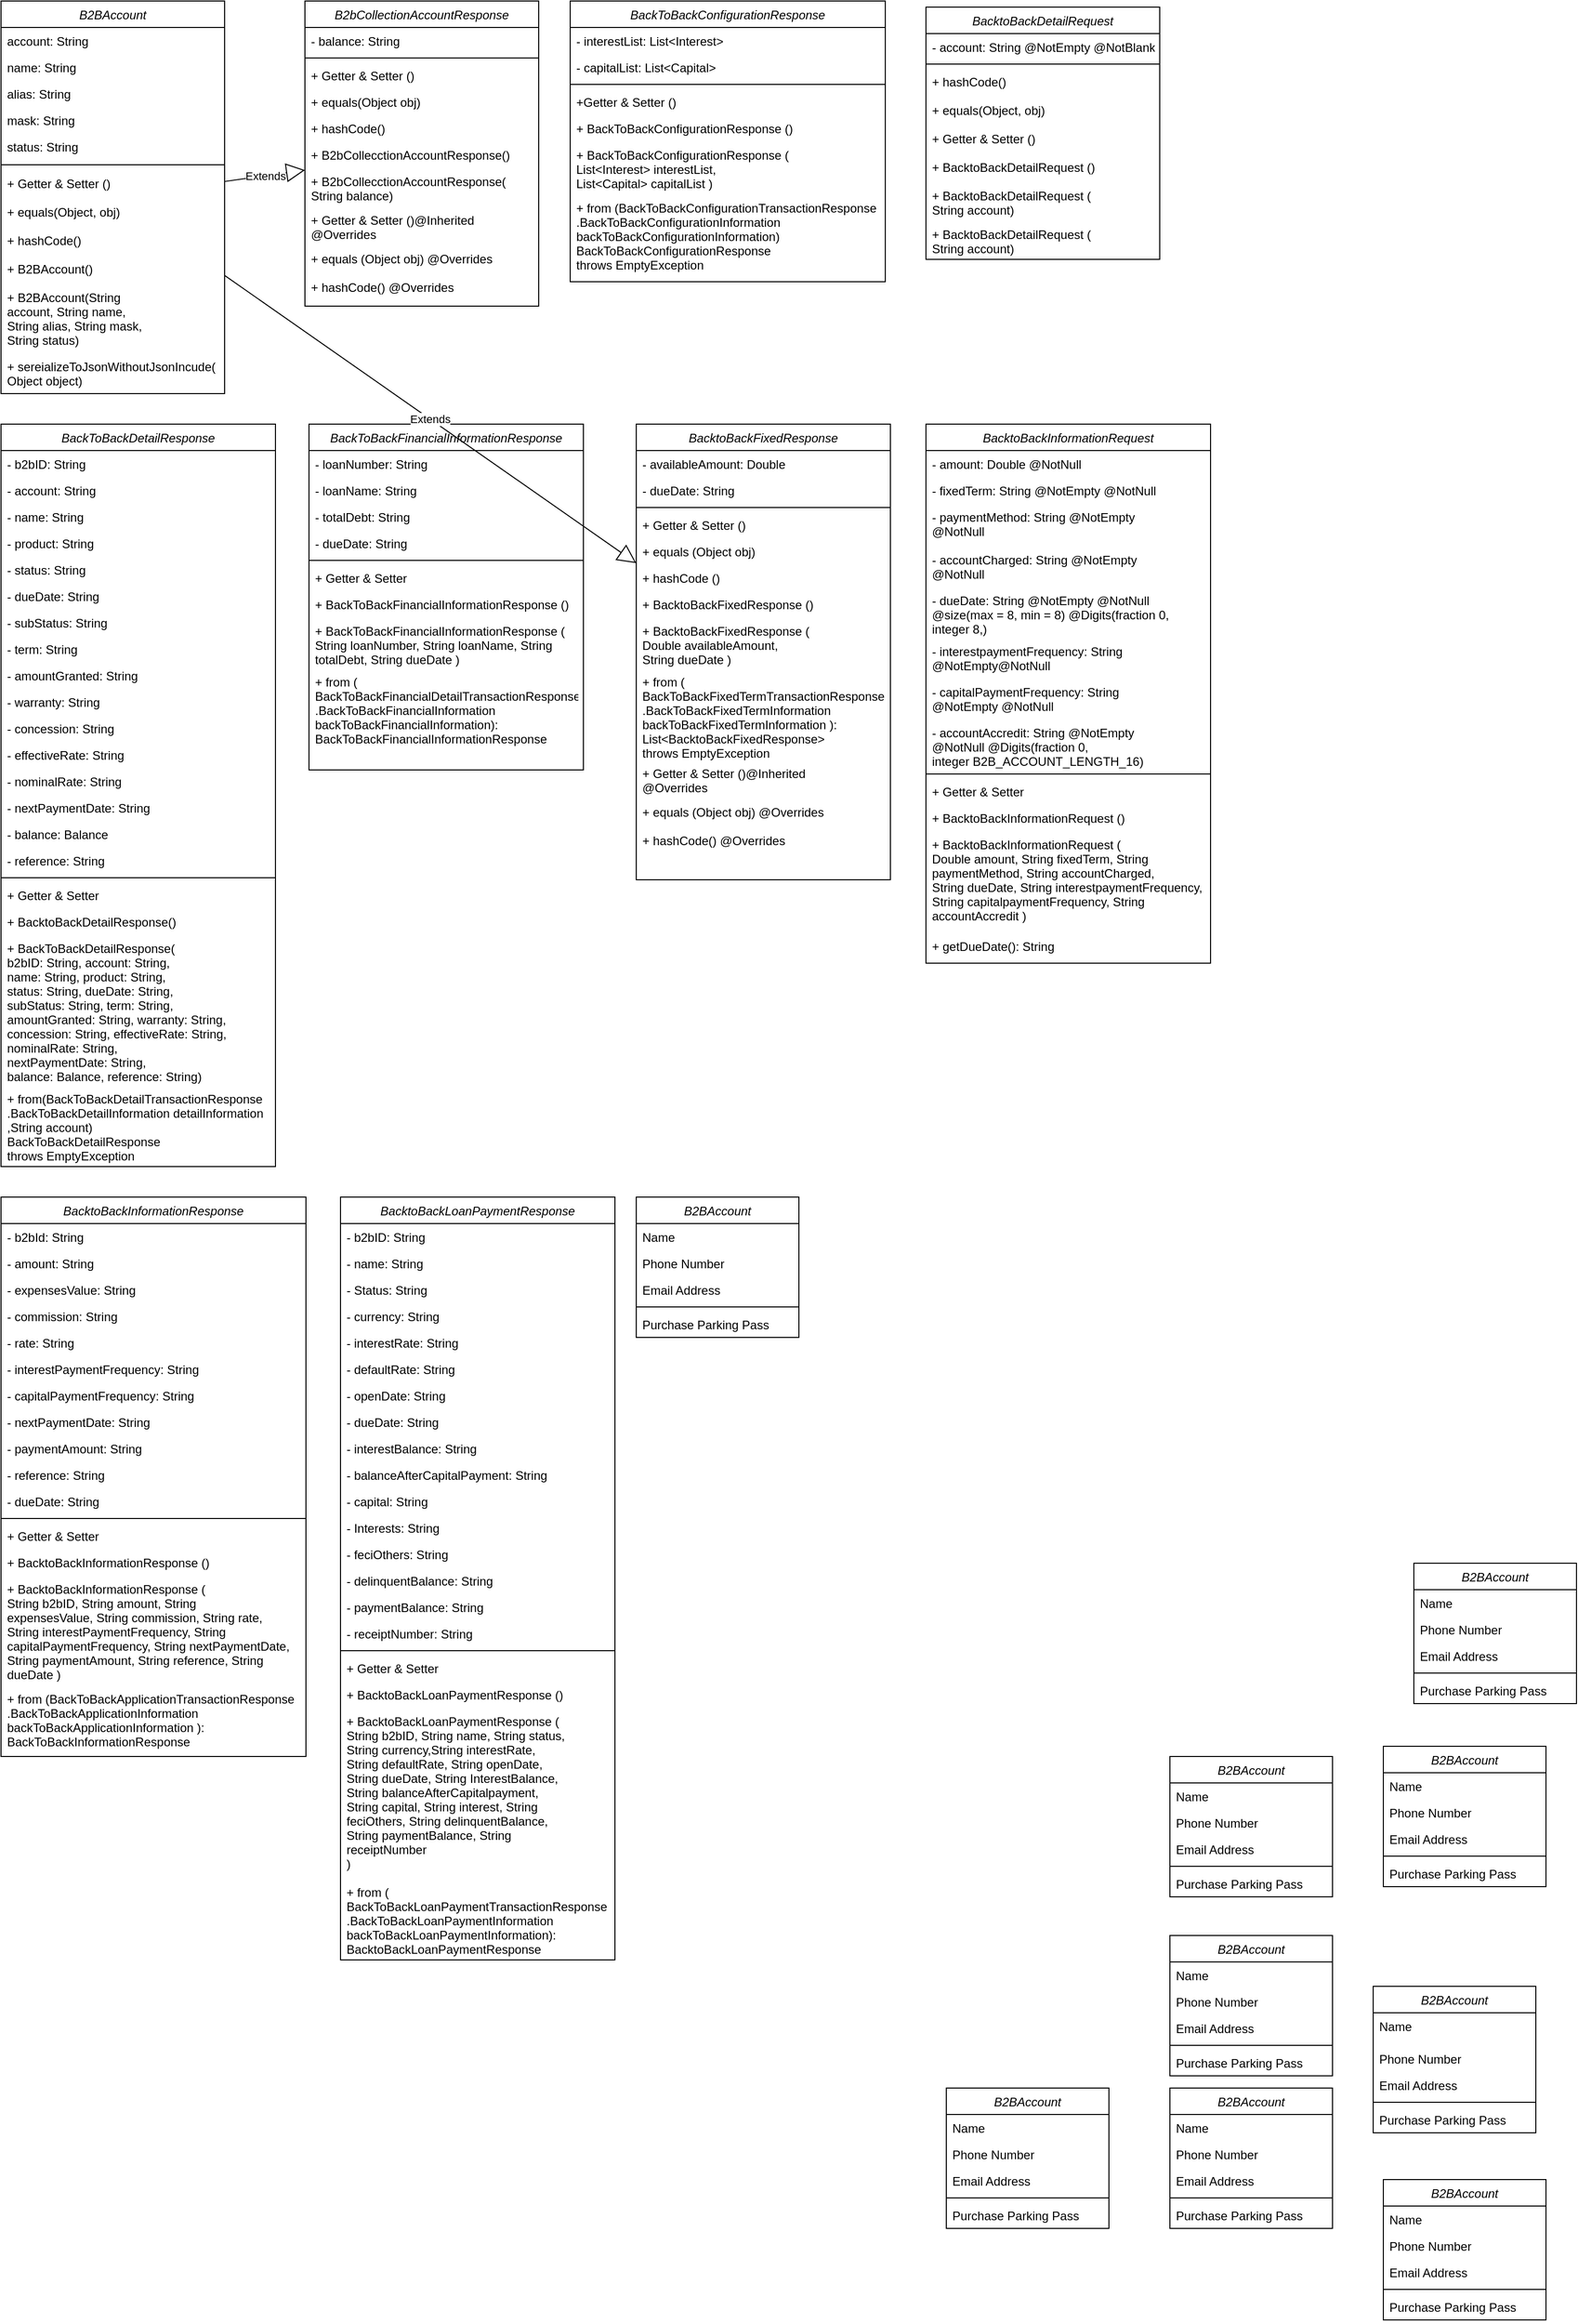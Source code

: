 <mxfile version="21.2.2" type="github">
  <diagram id="C5RBs43oDa-KdzZeNtuy" name="Page-1">
    <mxGraphModel dx="614" dy="1612" grid="1" gridSize="10" guides="1" tooltips="1" connect="1" arrows="1" fold="1" page="1" pageScale="1" pageWidth="827" pageHeight="1169" math="0" shadow="0">
      <root>
        <mxCell id="WIyWlLk6GJQsqaUBKTNV-0" />
        <mxCell id="WIyWlLk6GJQsqaUBKTNV-1" parent="WIyWlLk6GJQsqaUBKTNV-0" />
        <mxCell id="zkfFHV4jXpPFQw0GAbJ--0" value="B2BAccount" style="swimlane;fontStyle=2;align=center;verticalAlign=top;childLayout=stackLayout;horizontal=1;startSize=26;horizontalStack=0;resizeParent=1;resizeLast=0;collapsible=1;marginBottom=0;rounded=0;shadow=0;strokeWidth=1;" parent="WIyWlLk6GJQsqaUBKTNV-1" vertex="1">
          <mxGeometry y="-86" width="220" height="386" as="geometry">
            <mxRectangle x="80" y="30" width="160" height="26" as="alternateBounds" />
          </mxGeometry>
        </mxCell>
        <mxCell id="zkfFHV4jXpPFQw0GAbJ--1" value="account: String" style="text;align=left;verticalAlign=top;spacingLeft=4;spacingRight=4;overflow=hidden;rotatable=0;points=[[0,0.5],[1,0.5]];portConstraint=eastwest;rounded=0;" parent="zkfFHV4jXpPFQw0GAbJ--0" vertex="1">
          <mxGeometry y="26" width="220" height="26" as="geometry" />
        </mxCell>
        <mxCell id="zkfFHV4jXpPFQw0GAbJ--2" value="name: String" style="text;align=left;verticalAlign=top;spacingLeft=4;spacingRight=4;overflow=hidden;rotatable=0;points=[[0,0.5],[1,0.5]];portConstraint=eastwest;rounded=0;shadow=0;html=0;" parent="zkfFHV4jXpPFQw0GAbJ--0" vertex="1">
          <mxGeometry y="52" width="220" height="26" as="geometry" />
        </mxCell>
        <mxCell id="e0jI665VdNA8vpaJkr74-115" value="alias: String" style="text;align=left;verticalAlign=top;spacingLeft=4;spacingRight=4;overflow=hidden;rotatable=0;points=[[0,0.5],[1,0.5]];portConstraint=eastwest;rounded=0;shadow=0;html=0;" parent="zkfFHV4jXpPFQw0GAbJ--0" vertex="1">
          <mxGeometry y="78" width="220" height="26" as="geometry" />
        </mxCell>
        <mxCell id="e0jI665VdNA8vpaJkr74-116" value="mask: String" style="text;align=left;verticalAlign=top;spacingLeft=4;spacingRight=4;overflow=hidden;rotatable=0;points=[[0,0.5],[1,0.5]];portConstraint=eastwest;rounded=0;shadow=0;html=0;" parent="zkfFHV4jXpPFQw0GAbJ--0" vertex="1">
          <mxGeometry y="104" width="220" height="26" as="geometry" />
        </mxCell>
        <mxCell id="e0jI665VdNA8vpaJkr74-117" value="status: String" style="text;align=left;verticalAlign=top;spacingLeft=4;spacingRight=4;overflow=hidden;rotatable=0;points=[[0,0.5],[1,0.5]];portConstraint=eastwest;rounded=0;shadow=0;html=0;" parent="zkfFHV4jXpPFQw0GAbJ--0" vertex="1">
          <mxGeometry y="130" width="220" height="26" as="geometry" />
        </mxCell>
        <mxCell id="zkfFHV4jXpPFQw0GAbJ--4" value="" style="line;html=1;strokeWidth=1;align=left;verticalAlign=middle;spacingTop=-1;spacingLeft=3;spacingRight=3;rotatable=0;labelPosition=right;points=[];portConstraint=eastwest;rounded=0;" parent="zkfFHV4jXpPFQw0GAbJ--0" vertex="1">
          <mxGeometry y="156" width="220" height="10" as="geometry" />
        </mxCell>
        <mxCell id="e0jI665VdNA8vpaJkr74-131" value="+ Getter &amp; Setter ()" style="text;align=left;verticalAlign=top;spacingLeft=4;spacingRight=4;overflow=hidden;rotatable=0;points=[[0,0.5],[1,0.5]];portConstraint=eastwest;rounded=0;" parent="zkfFHV4jXpPFQw0GAbJ--0" vertex="1">
          <mxGeometry y="166" width="220" height="28" as="geometry" />
        </mxCell>
        <mxCell id="e0jI665VdNA8vpaJkr74-132" value="+ equals(Object, obj)" style="text;align=left;verticalAlign=top;spacingLeft=4;spacingRight=4;overflow=hidden;rotatable=0;points=[[0,0.5],[1,0.5]];portConstraint=eastwest;rounded=0;" parent="zkfFHV4jXpPFQw0GAbJ--0" vertex="1">
          <mxGeometry y="194" width="220" height="28" as="geometry" />
        </mxCell>
        <mxCell id="e0jI665VdNA8vpaJkr74-121" value="+ hashCode()" style="text;align=left;verticalAlign=top;spacingLeft=4;spacingRight=4;overflow=hidden;rotatable=0;points=[[0,0.5],[1,0.5]];portConstraint=eastwest;rounded=0;" parent="zkfFHV4jXpPFQw0GAbJ--0" vertex="1">
          <mxGeometry y="222" width="220" height="28" as="geometry" />
        </mxCell>
        <mxCell id="e0jI665VdNA8vpaJkr74-120" value="+ B2BAccount()" style="text;align=left;verticalAlign=top;spacingLeft=4;spacingRight=4;overflow=hidden;rotatable=0;points=[[0,0.5],[1,0.5]];portConstraint=eastwest;rounded=0;" parent="zkfFHV4jXpPFQw0GAbJ--0" vertex="1">
          <mxGeometry y="250" width="220" height="28" as="geometry" />
        </mxCell>
        <mxCell id="e0jI665VdNA8vpaJkr74-124" value="+ B2BAccount(String &#xa;account, String name, &#xa;String alias, String mask, &#xa;String status)" style="text;align=left;verticalAlign=top;spacingLeft=4;spacingRight=4;overflow=hidden;rotatable=0;points=[[0,0.5],[1,0.5]];portConstraint=eastwest;rounded=0;" parent="zkfFHV4jXpPFQw0GAbJ--0" vertex="1">
          <mxGeometry y="278" width="220" height="68" as="geometry" />
        </mxCell>
        <mxCell id="e0jI665VdNA8vpaJkr74-125" value="+ sereializeToJsonWithoutJsonIncude(&#xa;Object object)" style="text;align=left;verticalAlign=top;spacingLeft=4;spacingRight=4;overflow=hidden;rotatable=0;points=[[0,0.5],[1,0.5]];portConstraint=eastwest;rounded=0;" parent="zkfFHV4jXpPFQw0GAbJ--0" vertex="1">
          <mxGeometry y="346" width="220" height="40" as="geometry" />
        </mxCell>
        <mxCell id="e0jI665VdNA8vpaJkr74-0" value="B2bCollectionAccountResponse" style="swimlane;fontStyle=2;align=center;verticalAlign=top;childLayout=stackLayout;horizontal=1;startSize=26;horizontalStack=0;resizeParent=1;resizeLast=0;collapsible=1;marginBottom=0;rounded=0;shadow=0;strokeWidth=1;" parent="WIyWlLk6GJQsqaUBKTNV-1" vertex="1">
          <mxGeometry x="299" y="-86" width="230" height="300" as="geometry">
            <mxRectangle x="230" y="140" width="160" height="26" as="alternateBounds" />
          </mxGeometry>
        </mxCell>
        <mxCell id="e0jI665VdNA8vpaJkr74-1" value="- balance: String" style="text;align=left;verticalAlign=top;spacingLeft=4;spacingRight=4;overflow=hidden;rotatable=0;points=[[0,0.5],[1,0.5]];portConstraint=eastwest;rounded=0;" parent="e0jI665VdNA8vpaJkr74-0" vertex="1">
          <mxGeometry y="26" width="230" height="26" as="geometry" />
        </mxCell>
        <mxCell id="e0jI665VdNA8vpaJkr74-4" value="" style="line;html=1;strokeWidth=1;align=left;verticalAlign=middle;spacingTop=-1;spacingLeft=3;spacingRight=3;rotatable=0;labelPosition=right;points=[];portConstraint=eastwest;rounded=0;" parent="e0jI665VdNA8vpaJkr74-0" vertex="1">
          <mxGeometry y="52" width="230" height="8" as="geometry" />
        </mxCell>
        <mxCell id="e0jI665VdNA8vpaJkr74-5" value="+ Getter &amp; Setter ()" style="text;align=left;verticalAlign=top;spacingLeft=4;spacingRight=4;overflow=hidden;rotatable=0;points=[[0,0.5],[1,0.5]];portConstraint=eastwest;rounded=0;" parent="e0jI665VdNA8vpaJkr74-0" vertex="1">
          <mxGeometry y="60" width="230" height="26" as="geometry" />
        </mxCell>
        <mxCell id="e0jI665VdNA8vpaJkr74-126" value="+ equals(Object obj)" style="text;align=left;verticalAlign=top;spacingLeft=4;spacingRight=4;overflow=hidden;rotatable=0;points=[[0,0.5],[1,0.5]];portConstraint=eastwest;rounded=0;" parent="e0jI665VdNA8vpaJkr74-0" vertex="1">
          <mxGeometry y="86" width="230" height="26" as="geometry" />
        </mxCell>
        <mxCell id="e0jI665VdNA8vpaJkr74-135" value="+ hashCode()" style="text;align=left;verticalAlign=top;spacingLeft=4;spacingRight=4;overflow=hidden;rotatable=0;points=[[0,0.5],[1,0.5]];portConstraint=eastwest;rounded=0;" parent="e0jI665VdNA8vpaJkr74-0" vertex="1">
          <mxGeometry y="112" width="230" height="26" as="geometry" />
        </mxCell>
        <mxCell id="e0jI665VdNA8vpaJkr74-136" value="+ B2bCollecctionAccountResponse()" style="text;align=left;verticalAlign=top;spacingLeft=4;spacingRight=4;overflow=hidden;rotatable=0;points=[[0,0.5],[1,0.5]];portConstraint=eastwest;rounded=0;" parent="e0jI665VdNA8vpaJkr74-0" vertex="1">
          <mxGeometry y="138" width="230" height="26" as="geometry" />
        </mxCell>
        <mxCell id="e0jI665VdNA8vpaJkr74-129" value="+ B2bCollecctionAccountResponse(&#xa;String balance)" style="text;align=left;verticalAlign=top;spacingLeft=4;spacingRight=4;overflow=hidden;rotatable=0;points=[[0,0.5],[1,0.5]];portConstraint=eastwest;rounded=0;" parent="e0jI665VdNA8vpaJkr74-0" vertex="1">
          <mxGeometry y="164" width="230" height="38" as="geometry" />
        </mxCell>
        <mxCell id="e0jI665VdNA8vpaJkr74-134" value="+ Getter &amp; Setter ()@Inherited &#xa;@Overrides" style="text;align=left;verticalAlign=top;spacingLeft=4;spacingRight=4;overflow=hidden;rotatable=0;points=[[0,0.5],[1,0.5]];portConstraint=eastwest;rounded=0;" parent="e0jI665VdNA8vpaJkr74-0" vertex="1">
          <mxGeometry y="202" width="230" height="38" as="geometry" />
        </mxCell>
        <mxCell id="e0jI665VdNA8vpaJkr74-130" value="+ equals (Object obj) @Overrides" style="text;align=left;verticalAlign=top;spacingLeft=4;spacingRight=4;overflow=hidden;rotatable=0;points=[[0,0.5],[1,0.5]];portConstraint=eastwest;rounded=0;" parent="e0jI665VdNA8vpaJkr74-0" vertex="1">
          <mxGeometry y="240" width="230" height="28" as="geometry" />
        </mxCell>
        <mxCell id="e0jI665VdNA8vpaJkr74-133" value="+ hashCode() @Overrides" style="text;align=left;verticalAlign=top;spacingLeft=4;spacingRight=4;overflow=hidden;rotatable=0;points=[[0,0.5],[1,0.5]];portConstraint=eastwest;rounded=0;" parent="e0jI665VdNA8vpaJkr74-0" vertex="1">
          <mxGeometry y="268" width="230" height="32" as="geometry" />
        </mxCell>
        <mxCell id="e0jI665VdNA8vpaJkr74-13" value="BackToBackDetailResponse " style="swimlane;fontStyle=2;align=center;verticalAlign=top;childLayout=stackLayout;horizontal=1;startSize=26;horizontalStack=0;resizeParent=1;resizeLast=0;collapsible=1;marginBottom=0;rounded=0;shadow=0;strokeWidth=1;" parent="WIyWlLk6GJQsqaUBKTNV-1" vertex="1">
          <mxGeometry y="330" width="270" height="730" as="geometry">
            <mxRectangle x="230" y="140" width="160" height="26" as="alternateBounds" />
          </mxGeometry>
        </mxCell>
        <mxCell id="e0jI665VdNA8vpaJkr74-14" value="- b2bID: String" style="text;align=left;verticalAlign=top;spacingLeft=4;spacingRight=4;overflow=hidden;rotatable=0;points=[[0,0.5],[1,0.5]];portConstraint=eastwest;rounded=0;" parent="e0jI665VdNA8vpaJkr74-13" vertex="1">
          <mxGeometry y="26" width="270" height="26" as="geometry" />
        </mxCell>
        <mxCell id="e0jI665VdNA8vpaJkr74-15" value="- account: String" style="text;align=left;verticalAlign=top;spacingLeft=4;spacingRight=4;overflow=hidden;rotatable=0;points=[[0,0.5],[1,0.5]];portConstraint=eastwest;rounded=0;shadow=0;html=0;" parent="e0jI665VdNA8vpaJkr74-13" vertex="1">
          <mxGeometry y="52" width="270" height="26" as="geometry" />
        </mxCell>
        <mxCell id="e0jI665VdNA8vpaJkr74-162" value="- name: String" style="text;align=left;verticalAlign=top;spacingLeft=4;spacingRight=4;overflow=hidden;rotatable=0;points=[[0,0.5],[1,0.5]];portConstraint=eastwest;rounded=0;shadow=0;html=0;" parent="e0jI665VdNA8vpaJkr74-13" vertex="1">
          <mxGeometry y="78" width="270" height="26" as="geometry" />
        </mxCell>
        <mxCell id="e0jI665VdNA8vpaJkr74-164" value="- product: String" style="text;align=left;verticalAlign=top;spacingLeft=4;spacingRight=4;overflow=hidden;rotatable=0;points=[[0,0.5],[1,0.5]];portConstraint=eastwest;rounded=0;shadow=0;html=0;" parent="e0jI665VdNA8vpaJkr74-13" vertex="1">
          <mxGeometry y="104" width="270" height="26" as="geometry" />
        </mxCell>
        <mxCell id="e0jI665VdNA8vpaJkr74-158" value="- status: String" style="text;align=left;verticalAlign=top;spacingLeft=4;spacingRight=4;overflow=hidden;rotatable=0;points=[[0,0.5],[1,0.5]];portConstraint=eastwest;rounded=0;shadow=0;html=0;" parent="e0jI665VdNA8vpaJkr74-13" vertex="1">
          <mxGeometry y="130" width="270" height="26" as="geometry" />
        </mxCell>
        <mxCell id="e0jI665VdNA8vpaJkr74-160" value="- dueDate: String " style="text;align=left;verticalAlign=top;spacingLeft=4;spacingRight=4;overflow=hidden;rotatable=0;points=[[0,0.5],[1,0.5]];portConstraint=eastwest;rounded=0;shadow=0;html=0;" parent="e0jI665VdNA8vpaJkr74-13" vertex="1">
          <mxGeometry y="156" width="270" height="26" as="geometry" />
        </mxCell>
        <mxCell id="e0jI665VdNA8vpaJkr74-163" value="- subStatus: String" style="text;align=left;verticalAlign=top;spacingLeft=4;spacingRight=4;overflow=hidden;rotatable=0;points=[[0,0.5],[1,0.5]];portConstraint=eastwest;rounded=0;shadow=0;html=0;" parent="e0jI665VdNA8vpaJkr74-13" vertex="1">
          <mxGeometry y="182" width="270" height="26" as="geometry" />
        </mxCell>
        <mxCell id="e0jI665VdNA8vpaJkr74-161" value="- term: String" style="text;align=left;verticalAlign=top;spacingLeft=4;spacingRight=4;overflow=hidden;rotatable=0;points=[[0,0.5],[1,0.5]];portConstraint=eastwest;rounded=0;shadow=0;html=0;" parent="e0jI665VdNA8vpaJkr74-13" vertex="1">
          <mxGeometry y="208" width="270" height="26" as="geometry" />
        </mxCell>
        <mxCell id="e0jI665VdNA8vpaJkr74-16" value="- amountGranted: String" style="text;align=left;verticalAlign=top;spacingLeft=4;spacingRight=4;overflow=hidden;rotatable=0;points=[[0,0.5],[1,0.5]];portConstraint=eastwest;rounded=0;shadow=0;html=0;" parent="e0jI665VdNA8vpaJkr74-13" vertex="1">
          <mxGeometry y="234" width="270" height="26" as="geometry" />
        </mxCell>
        <mxCell id="e0jI665VdNA8vpaJkr74-159" value="- warranty: String" style="text;align=left;verticalAlign=top;spacingLeft=4;spacingRight=4;overflow=hidden;rotatable=0;points=[[0,0.5],[1,0.5]];portConstraint=eastwest;rounded=0;shadow=0;html=0;" parent="e0jI665VdNA8vpaJkr74-13" vertex="1">
          <mxGeometry y="260" width="270" height="26" as="geometry" />
        </mxCell>
        <mxCell id="e0jI665VdNA8vpaJkr74-165" value="- concession: String" style="text;align=left;verticalAlign=top;spacingLeft=4;spacingRight=4;overflow=hidden;rotatable=0;points=[[0,0.5],[1,0.5]];portConstraint=eastwest;rounded=0;shadow=0;html=0;" parent="e0jI665VdNA8vpaJkr74-13" vertex="1">
          <mxGeometry y="286" width="270" height="26" as="geometry" />
        </mxCell>
        <mxCell id="e0jI665VdNA8vpaJkr74-174" value="- effectiveRate: String" style="text;align=left;verticalAlign=top;spacingLeft=4;spacingRight=4;overflow=hidden;rotatable=0;points=[[0,0.5],[1,0.5]];portConstraint=eastwest;rounded=0;shadow=0;html=0;" parent="e0jI665VdNA8vpaJkr74-13" vertex="1">
          <mxGeometry y="312" width="270" height="26" as="geometry" />
        </mxCell>
        <mxCell id="e0jI665VdNA8vpaJkr74-173" value="- nominalRate: String" style="text;align=left;verticalAlign=top;spacingLeft=4;spacingRight=4;overflow=hidden;rotatable=0;points=[[0,0.5],[1,0.5]];portConstraint=eastwest;rounded=0;shadow=0;html=0;" parent="e0jI665VdNA8vpaJkr74-13" vertex="1">
          <mxGeometry y="338" width="270" height="26" as="geometry" />
        </mxCell>
        <mxCell id="e0jI665VdNA8vpaJkr74-172" value="- nextPaymentDate: String" style="text;align=left;verticalAlign=top;spacingLeft=4;spacingRight=4;overflow=hidden;rotatable=0;points=[[0,0.5],[1,0.5]];portConstraint=eastwest;rounded=0;shadow=0;html=0;" parent="e0jI665VdNA8vpaJkr74-13" vertex="1">
          <mxGeometry y="364" width="270" height="26" as="geometry" />
        </mxCell>
        <mxCell id="e0jI665VdNA8vpaJkr74-171" value="- balance: Balance" style="text;align=left;verticalAlign=top;spacingLeft=4;spacingRight=4;overflow=hidden;rotatable=0;points=[[0,0.5],[1,0.5]];portConstraint=eastwest;rounded=0;shadow=0;html=0;" parent="e0jI665VdNA8vpaJkr74-13" vertex="1">
          <mxGeometry y="390" width="270" height="26" as="geometry" />
        </mxCell>
        <mxCell id="e0jI665VdNA8vpaJkr74-170" value="- reference: String" style="text;align=left;verticalAlign=top;spacingLeft=4;spacingRight=4;overflow=hidden;rotatable=0;points=[[0,0.5],[1,0.5]];portConstraint=eastwest;rounded=0;shadow=0;html=0;" parent="e0jI665VdNA8vpaJkr74-13" vertex="1">
          <mxGeometry y="416" width="270" height="26" as="geometry" />
        </mxCell>
        <mxCell id="e0jI665VdNA8vpaJkr74-17" value="" style="line;html=1;strokeWidth=1;align=left;verticalAlign=middle;spacingTop=-1;spacingLeft=3;spacingRight=3;rotatable=0;labelPosition=right;points=[];portConstraint=eastwest;rounded=0;" parent="e0jI665VdNA8vpaJkr74-13" vertex="1">
          <mxGeometry y="442" width="270" height="8" as="geometry" />
        </mxCell>
        <mxCell id="e0jI665VdNA8vpaJkr74-18" value="+ Getter &amp; Setter" style="text;align=left;verticalAlign=top;spacingLeft=4;spacingRight=4;overflow=hidden;rotatable=0;points=[[0,0.5],[1,0.5]];portConstraint=eastwest;rounded=0;" parent="e0jI665VdNA8vpaJkr74-13" vertex="1">
          <mxGeometry y="450" width="270" height="26" as="geometry" />
        </mxCell>
        <mxCell id="e0jI665VdNA8vpaJkr74-179" value="+ BacktoBackDetailResponse()" style="text;align=left;verticalAlign=top;spacingLeft=4;spacingRight=4;overflow=hidden;rotatable=0;points=[[0,0.5],[1,0.5]];portConstraint=eastwest;rounded=0;" parent="e0jI665VdNA8vpaJkr74-13" vertex="1">
          <mxGeometry y="476" width="270" height="26" as="geometry" />
        </mxCell>
        <mxCell id="e0jI665VdNA8vpaJkr74-176" value="+ BackToBackDetailResponse(&#xa;b2bID: String, account: String, &#xa;name: String, product: String, &#xa;status: String, dueDate: String, &#xa;subStatus: String, term: String, &#xa;amountGranted: String, warranty: String, &#xa;concession: String, effectiveRate: String, &#xa;nominalRate: String, &#xa;nextPaymentDate: String, &#xa;balance: Balance, reference: String) " style="text;align=left;verticalAlign=top;spacingLeft=4;spacingRight=4;overflow=hidden;rotatable=0;points=[[0,0.5],[1,0.5]];portConstraint=eastwest;rounded=0;" parent="e0jI665VdNA8vpaJkr74-13" vertex="1">
          <mxGeometry y="502" width="270" height="148" as="geometry" />
        </mxCell>
        <mxCell id="e0jI665VdNA8vpaJkr74-177" value="+ from(BackToBackDetailTransactionResponse&#xa;.BackToBackDetailInformation detailInformation&#xa;,String account) &#xa;BackToBackDetailResponse &#xa;throws EmptyException" style="text;align=left;verticalAlign=top;spacingLeft=4;spacingRight=4;overflow=hidden;rotatable=0;points=[[0,0.5],[1,0.5]];portConstraint=eastwest;rounded=0;" parent="e0jI665VdNA8vpaJkr74-13" vertex="1">
          <mxGeometry y="650" width="270" height="80" as="geometry" />
        </mxCell>
        <mxCell id="e0jI665VdNA8vpaJkr74-19" value="BackToBackFinancialInformationResponse" style="swimlane;fontStyle=2;align=center;verticalAlign=top;childLayout=stackLayout;horizontal=1;startSize=26;horizontalStack=0;resizeParent=1;resizeLast=0;collapsible=1;marginBottom=0;rounded=0;shadow=0;strokeWidth=1;" parent="WIyWlLk6GJQsqaUBKTNV-1" vertex="1">
          <mxGeometry x="303" y="330" width="270" height="340" as="geometry">
            <mxRectangle x="230" y="140" width="160" height="26" as="alternateBounds" />
          </mxGeometry>
        </mxCell>
        <mxCell id="e0jI665VdNA8vpaJkr74-20" value="- loanNumber: String" style="text;align=left;verticalAlign=top;spacingLeft=4;spacingRight=4;overflow=hidden;rotatable=0;points=[[0,0.5],[1,0.5]];portConstraint=eastwest;rounded=0;" parent="e0jI665VdNA8vpaJkr74-19" vertex="1">
          <mxGeometry y="26" width="270" height="26" as="geometry" />
        </mxCell>
        <mxCell id="e0jI665VdNA8vpaJkr74-21" value="- loanName: String " style="text;align=left;verticalAlign=top;spacingLeft=4;spacingRight=4;overflow=hidden;rotatable=0;points=[[0,0.5],[1,0.5]];portConstraint=eastwest;rounded=0;shadow=0;html=0;" parent="e0jI665VdNA8vpaJkr74-19" vertex="1">
          <mxGeometry y="52" width="270" height="26" as="geometry" />
        </mxCell>
        <mxCell id="e0jI665VdNA8vpaJkr74-22" value="- totalDebt: String " style="text;align=left;verticalAlign=top;spacingLeft=4;spacingRight=4;overflow=hidden;rotatable=0;points=[[0,0.5],[1,0.5]];portConstraint=eastwest;rounded=0;shadow=0;html=0;" parent="e0jI665VdNA8vpaJkr74-19" vertex="1">
          <mxGeometry y="78" width="270" height="26" as="geometry" />
        </mxCell>
        <mxCell id="f9QseOyb-QL1U8SWe_Sm-0" value="- dueDate: String" style="text;align=left;verticalAlign=top;spacingLeft=4;spacingRight=4;overflow=hidden;rotatable=0;points=[[0,0.5],[1,0.5]];portConstraint=eastwest;rounded=0;shadow=0;html=0;" vertex="1" parent="e0jI665VdNA8vpaJkr74-19">
          <mxGeometry y="104" width="270" height="26" as="geometry" />
        </mxCell>
        <mxCell id="e0jI665VdNA8vpaJkr74-23" value="" style="line;html=1;strokeWidth=1;align=left;verticalAlign=middle;spacingTop=-1;spacingLeft=3;spacingRight=3;rotatable=0;labelPosition=right;points=[];portConstraint=eastwest;rounded=0;" parent="e0jI665VdNA8vpaJkr74-19" vertex="1">
          <mxGeometry y="130" width="270" height="8" as="geometry" />
        </mxCell>
        <mxCell id="e0jI665VdNA8vpaJkr74-24" value="+ Getter &amp; Setter" style="text;align=left;verticalAlign=top;spacingLeft=4;spacingRight=4;overflow=hidden;rotatable=0;points=[[0,0.5],[1,0.5]];portConstraint=eastwest;rounded=0;" parent="e0jI665VdNA8vpaJkr74-19" vertex="1">
          <mxGeometry y="138" width="270" height="26" as="geometry" />
        </mxCell>
        <mxCell id="f9QseOyb-QL1U8SWe_Sm-1" value="+ BackToBackFinancialInformationResponse ()" style="text;align=left;verticalAlign=top;spacingLeft=4;spacingRight=4;overflow=hidden;rotatable=0;points=[[0,0.5],[1,0.5]];portConstraint=eastwest;rounded=0;" vertex="1" parent="e0jI665VdNA8vpaJkr74-19">
          <mxGeometry y="164" width="270" height="26" as="geometry" />
        </mxCell>
        <mxCell id="f9QseOyb-QL1U8SWe_Sm-2" value="+ BackToBackFinancialInformationResponse ( &#xa;String loanNumber, String loanName, String &#xa;totalDebt, String dueDate )" style="text;align=left;verticalAlign=top;spacingLeft=4;spacingRight=4;overflow=hidden;rotatable=0;points=[[0,0.5],[1,0.5]];portConstraint=eastwest;rounded=0;" vertex="1" parent="e0jI665VdNA8vpaJkr74-19">
          <mxGeometry y="190" width="270" height="50" as="geometry" />
        </mxCell>
        <mxCell id="f9QseOyb-QL1U8SWe_Sm-3" value="+ from (&#xa;BackToBackFinancialDetailTransactionResponse&#xa;.BackToBackFinancialInformation &#xa;backToBackFinancialInformation): &#xa;BackToBackFinancialInformationResponse" style="text;align=left;verticalAlign=top;spacingLeft=4;spacingRight=4;overflow=hidden;rotatable=0;points=[[0,0.5],[1,0.5]];portConstraint=eastwest;rounded=0;" vertex="1" parent="e0jI665VdNA8vpaJkr74-19">
          <mxGeometry y="240" width="270" height="100" as="geometry" />
        </mxCell>
        <mxCell id="e0jI665VdNA8vpaJkr74-25" value="BacktoBackDetailRequest" style="swimlane;fontStyle=2;align=center;verticalAlign=top;childLayout=stackLayout;horizontal=1;startSize=26;horizontalStack=0;resizeParent=1;resizeLast=0;collapsible=1;marginBottom=0;rounded=0;shadow=0;strokeWidth=1;" parent="WIyWlLk6GJQsqaUBKTNV-1" vertex="1">
          <mxGeometry x="910" y="-80" width="230" height="248" as="geometry">
            <mxRectangle x="230" y="140" width="160" height="26" as="alternateBounds" />
          </mxGeometry>
        </mxCell>
        <mxCell id="e0jI665VdNA8vpaJkr74-26" value="- account: String @NotEmpty @NotBlank" style="text;align=left;verticalAlign=top;spacingLeft=4;spacingRight=4;overflow=hidden;rotatable=0;points=[[0,0.5],[1,0.5]];portConstraint=eastwest;rounded=0;" parent="e0jI665VdNA8vpaJkr74-25" vertex="1">
          <mxGeometry y="26" width="230" height="26" as="geometry" />
        </mxCell>
        <mxCell id="e0jI665VdNA8vpaJkr74-29" value="" style="line;html=1;strokeWidth=1;align=left;verticalAlign=middle;spacingTop=-1;spacingLeft=3;spacingRight=3;rotatable=0;labelPosition=right;points=[];portConstraint=eastwest;rounded=0;" parent="e0jI665VdNA8vpaJkr74-25" vertex="1">
          <mxGeometry y="52" width="230" height="8" as="geometry" />
        </mxCell>
        <mxCell id="e0jI665VdNA8vpaJkr74-153" value="+ hashCode()" style="text;align=left;verticalAlign=top;spacingLeft=4;spacingRight=4;overflow=hidden;rotatable=0;points=[[0,0.5],[1,0.5]];portConstraint=eastwest;rounded=0;" parent="e0jI665VdNA8vpaJkr74-25" vertex="1">
          <mxGeometry y="60" width="230" height="28" as="geometry" />
        </mxCell>
        <mxCell id="e0jI665VdNA8vpaJkr74-152" value="+ equals(Object, obj)" style="text;align=left;verticalAlign=top;spacingLeft=4;spacingRight=4;overflow=hidden;rotatable=0;points=[[0,0.5],[1,0.5]];portConstraint=eastwest;rounded=0;" parent="e0jI665VdNA8vpaJkr74-25" vertex="1">
          <mxGeometry y="88" width="230" height="28" as="geometry" />
        </mxCell>
        <mxCell id="e0jI665VdNA8vpaJkr74-151" value="+ Getter &amp; Setter ()" style="text;align=left;verticalAlign=top;spacingLeft=4;spacingRight=4;overflow=hidden;rotatable=0;points=[[0,0.5],[1,0.5]];portConstraint=eastwest;rounded=0;" parent="e0jI665VdNA8vpaJkr74-25" vertex="1">
          <mxGeometry y="116" width="230" height="28" as="geometry" />
        </mxCell>
        <mxCell id="e0jI665VdNA8vpaJkr74-154" value="+ BacktoBackDetailRequest ()" style="text;align=left;verticalAlign=top;spacingLeft=4;spacingRight=4;overflow=hidden;rotatable=0;points=[[0,0.5],[1,0.5]];portConstraint=eastwest;rounded=0;" parent="e0jI665VdNA8vpaJkr74-25" vertex="1">
          <mxGeometry y="144" width="230" height="28" as="geometry" />
        </mxCell>
        <mxCell id="e0jI665VdNA8vpaJkr74-155" value="+ BacktoBackDetailRequest (&#xa;String account)" style="text;align=left;verticalAlign=top;spacingLeft=4;spacingRight=4;overflow=hidden;rotatable=0;points=[[0,0.5],[1,0.5]];portConstraint=eastwest;rounded=0;" parent="e0jI665VdNA8vpaJkr74-25" vertex="1">
          <mxGeometry y="172" width="230" height="38" as="geometry" />
        </mxCell>
        <mxCell id="e0jI665VdNA8vpaJkr74-156" value="+ BacktoBackDetailRequest (&#xa;String account)" style="text;align=left;verticalAlign=top;spacingLeft=4;spacingRight=4;overflow=hidden;rotatable=0;points=[[0,0.5],[1,0.5]];portConstraint=eastwest;rounded=0;" parent="e0jI665VdNA8vpaJkr74-25" vertex="1">
          <mxGeometry y="210" width="230" height="38" as="geometry" />
        </mxCell>
        <mxCell id="e0jI665VdNA8vpaJkr74-31" value="BacktoBackFixedResponse" style="swimlane;fontStyle=2;align=center;verticalAlign=top;childLayout=stackLayout;horizontal=1;startSize=26;horizontalStack=0;resizeParent=1;resizeLast=0;collapsible=1;marginBottom=0;rounded=0;shadow=0;strokeWidth=1;" parent="WIyWlLk6GJQsqaUBKTNV-1" vertex="1">
          <mxGeometry x="625" y="330" width="250" height="448" as="geometry">
            <mxRectangle x="230" y="140" width="160" height="26" as="alternateBounds" />
          </mxGeometry>
        </mxCell>
        <mxCell id="e0jI665VdNA8vpaJkr74-32" value="- availableAmount: Double" style="text;align=left;verticalAlign=top;spacingLeft=4;spacingRight=4;overflow=hidden;rotatable=0;points=[[0,0.5],[1,0.5]];portConstraint=eastwest;rounded=0;" parent="e0jI665VdNA8vpaJkr74-31" vertex="1">
          <mxGeometry y="26" width="250" height="26" as="geometry" />
        </mxCell>
        <mxCell id="e0jI665VdNA8vpaJkr74-33" value="- dueDate: String" style="text;align=left;verticalAlign=top;spacingLeft=4;spacingRight=4;overflow=hidden;rotatable=0;points=[[0,0.5],[1,0.5]];portConstraint=eastwest;rounded=0;shadow=0;html=0;" parent="e0jI665VdNA8vpaJkr74-31" vertex="1">
          <mxGeometry y="52" width="250" height="26" as="geometry" />
        </mxCell>
        <mxCell id="e0jI665VdNA8vpaJkr74-35" value="" style="line;html=1;strokeWidth=1;align=left;verticalAlign=middle;spacingTop=-1;spacingLeft=3;spacingRight=3;rotatable=0;labelPosition=right;points=[];portConstraint=eastwest;rounded=0;" parent="e0jI665VdNA8vpaJkr74-31" vertex="1">
          <mxGeometry y="78" width="250" height="8" as="geometry" />
        </mxCell>
        <mxCell id="e0jI665VdNA8vpaJkr74-36" value="+ Getter &amp; Setter ()" style="text;align=left;verticalAlign=top;spacingLeft=4;spacingRight=4;overflow=hidden;rotatable=0;points=[[0,0.5],[1,0.5]];portConstraint=eastwest;rounded=0;" parent="e0jI665VdNA8vpaJkr74-31" vertex="1">
          <mxGeometry y="86" width="250" height="26" as="geometry" />
        </mxCell>
        <mxCell id="f9QseOyb-QL1U8SWe_Sm-16" value="+ equals (Object obj)" style="text;align=left;verticalAlign=top;spacingLeft=4;spacingRight=4;overflow=hidden;rotatable=0;points=[[0,0.5],[1,0.5]];portConstraint=eastwest;rounded=0;" vertex="1" parent="e0jI665VdNA8vpaJkr74-31">
          <mxGeometry y="112" width="250" height="26" as="geometry" />
        </mxCell>
        <mxCell id="f9QseOyb-QL1U8SWe_Sm-17" value="+ hashCode ()" style="text;align=left;verticalAlign=top;spacingLeft=4;spacingRight=4;overflow=hidden;rotatable=0;points=[[0,0.5],[1,0.5]];portConstraint=eastwest;rounded=0;" vertex="1" parent="e0jI665VdNA8vpaJkr74-31">
          <mxGeometry y="138" width="250" height="26" as="geometry" />
        </mxCell>
        <mxCell id="f9QseOyb-QL1U8SWe_Sm-14" value="+ BacktoBackFixedResponse ()" style="text;align=left;verticalAlign=top;spacingLeft=4;spacingRight=4;overflow=hidden;rotatable=0;points=[[0,0.5],[1,0.5]];portConstraint=eastwest;rounded=0;" vertex="1" parent="e0jI665VdNA8vpaJkr74-31">
          <mxGeometry y="164" width="250" height="26" as="geometry" />
        </mxCell>
        <mxCell id="f9QseOyb-QL1U8SWe_Sm-15" value="+ BacktoBackFixedResponse (&#xa;Double availableAmount, &#xa;String dueDate )" style="text;align=left;verticalAlign=top;spacingLeft=4;spacingRight=4;overflow=hidden;rotatable=0;points=[[0,0.5],[1,0.5]];portConstraint=eastwest;rounded=0;" vertex="1" parent="e0jI665VdNA8vpaJkr74-31">
          <mxGeometry y="190" width="250" height="50" as="geometry" />
        </mxCell>
        <mxCell id="f9QseOyb-QL1U8SWe_Sm-18" value="+ from (&#xa;BackToBackFixedTermTransactionResponse&#xa;.BackToBackFixedTermInformation &#xa;backToBackFixedTermInformation ): &#xa;List&lt;BacktoBackFixedResponse&gt; &#xa;throws EmptyException " style="text;align=left;verticalAlign=top;spacingLeft=4;spacingRight=4;overflow=hidden;rotatable=0;points=[[0,0.5],[1,0.5]];portConstraint=eastwest;rounded=0;" vertex="1" parent="e0jI665VdNA8vpaJkr74-31">
          <mxGeometry y="240" width="250" height="90" as="geometry" />
        </mxCell>
        <mxCell id="f9QseOyb-QL1U8SWe_Sm-11" value="+ Getter &amp; Setter ()@Inherited &#xa;@Overrides" style="text;align=left;verticalAlign=top;spacingLeft=4;spacingRight=4;overflow=hidden;rotatable=0;points=[[0,0.5],[1,0.5]];portConstraint=eastwest;rounded=0;" vertex="1" parent="e0jI665VdNA8vpaJkr74-31">
          <mxGeometry y="330" width="250" height="38" as="geometry" />
        </mxCell>
        <mxCell id="f9QseOyb-QL1U8SWe_Sm-12" value="+ equals (Object obj) @Overrides" style="text;align=left;verticalAlign=top;spacingLeft=4;spacingRight=4;overflow=hidden;rotatable=0;points=[[0,0.5],[1,0.5]];portConstraint=eastwest;rounded=0;" vertex="1" parent="e0jI665VdNA8vpaJkr74-31">
          <mxGeometry y="368" width="250" height="28" as="geometry" />
        </mxCell>
        <mxCell id="f9QseOyb-QL1U8SWe_Sm-13" value="+ hashCode() @Overrides" style="text;align=left;verticalAlign=top;spacingLeft=4;spacingRight=4;overflow=hidden;rotatable=0;points=[[0,0.5],[1,0.5]];portConstraint=eastwest;rounded=0;" vertex="1" parent="e0jI665VdNA8vpaJkr74-31">
          <mxGeometry y="396" width="250" height="32" as="geometry" />
        </mxCell>
        <mxCell id="e0jI665VdNA8vpaJkr74-37" value="BacktoBackInformationResponse" style="swimlane;fontStyle=2;align=center;verticalAlign=top;childLayout=stackLayout;horizontal=1;startSize=26;horizontalStack=0;resizeParent=1;resizeLast=0;collapsible=1;marginBottom=0;rounded=0;shadow=0;strokeWidth=1;" parent="WIyWlLk6GJQsqaUBKTNV-1" vertex="1">
          <mxGeometry y="1090" width="300" height="550" as="geometry">
            <mxRectangle x="230" y="140" width="160" height="26" as="alternateBounds" />
          </mxGeometry>
        </mxCell>
        <mxCell id="e0jI665VdNA8vpaJkr74-38" value="- b2bId: String" style="text;align=left;verticalAlign=top;spacingLeft=4;spacingRight=4;overflow=hidden;rotatable=0;points=[[0,0.5],[1,0.5]];portConstraint=eastwest;rounded=0;" parent="e0jI665VdNA8vpaJkr74-37" vertex="1">
          <mxGeometry y="26" width="300" height="26" as="geometry" />
        </mxCell>
        <mxCell id="e0jI665VdNA8vpaJkr74-39" value="- amount: String" style="text;align=left;verticalAlign=top;spacingLeft=4;spacingRight=4;overflow=hidden;rotatable=0;points=[[0,0.5],[1,0.5]];portConstraint=eastwest;rounded=0;shadow=0;html=0;" parent="e0jI665VdNA8vpaJkr74-37" vertex="1">
          <mxGeometry y="52" width="300" height="26" as="geometry" />
        </mxCell>
        <mxCell id="e0jI665VdNA8vpaJkr74-40" value="- expensesValue: String" style="text;align=left;verticalAlign=top;spacingLeft=4;spacingRight=4;overflow=hidden;rotatable=0;points=[[0,0.5],[1,0.5]];portConstraint=eastwest;rounded=0;shadow=0;html=0;" parent="e0jI665VdNA8vpaJkr74-37" vertex="1">
          <mxGeometry y="78" width="300" height="26" as="geometry" />
        </mxCell>
        <mxCell id="f9QseOyb-QL1U8SWe_Sm-38" value="- commission: String" style="text;align=left;verticalAlign=top;spacingLeft=4;spacingRight=4;overflow=hidden;rotatable=0;points=[[0,0.5],[1,0.5]];portConstraint=eastwest;rounded=0;shadow=0;html=0;" vertex="1" parent="e0jI665VdNA8vpaJkr74-37">
          <mxGeometry y="104" width="300" height="26" as="geometry" />
        </mxCell>
        <mxCell id="f9QseOyb-QL1U8SWe_Sm-37" value="- rate: String" style="text;align=left;verticalAlign=top;spacingLeft=4;spacingRight=4;overflow=hidden;rotatable=0;points=[[0,0.5],[1,0.5]];portConstraint=eastwest;rounded=0;shadow=0;html=0;" vertex="1" parent="e0jI665VdNA8vpaJkr74-37">
          <mxGeometry y="130" width="300" height="26" as="geometry" />
        </mxCell>
        <mxCell id="f9QseOyb-QL1U8SWe_Sm-36" value="- interestPaymentFrequency: String" style="text;align=left;verticalAlign=top;spacingLeft=4;spacingRight=4;overflow=hidden;rotatable=0;points=[[0,0.5],[1,0.5]];portConstraint=eastwest;rounded=0;shadow=0;html=0;" vertex="1" parent="e0jI665VdNA8vpaJkr74-37">
          <mxGeometry y="156" width="300" height="26" as="geometry" />
        </mxCell>
        <mxCell id="f9QseOyb-QL1U8SWe_Sm-35" value="- capitalPaymentFrequency: String" style="text;align=left;verticalAlign=top;spacingLeft=4;spacingRight=4;overflow=hidden;rotatable=0;points=[[0,0.5],[1,0.5]];portConstraint=eastwest;rounded=0;shadow=0;html=0;" vertex="1" parent="e0jI665VdNA8vpaJkr74-37">
          <mxGeometry y="182" width="300" height="26" as="geometry" />
        </mxCell>
        <mxCell id="f9QseOyb-QL1U8SWe_Sm-34" value="- nextPaymentDate: String" style="text;align=left;verticalAlign=top;spacingLeft=4;spacingRight=4;overflow=hidden;rotatable=0;points=[[0,0.5],[1,0.5]];portConstraint=eastwest;rounded=0;shadow=0;html=0;" vertex="1" parent="e0jI665VdNA8vpaJkr74-37">
          <mxGeometry y="208" width="300" height="26" as="geometry" />
        </mxCell>
        <mxCell id="f9QseOyb-QL1U8SWe_Sm-33" value="- paymentAmount: String" style="text;align=left;verticalAlign=top;spacingLeft=4;spacingRight=4;overflow=hidden;rotatable=0;points=[[0,0.5],[1,0.5]];portConstraint=eastwest;rounded=0;shadow=0;html=0;" vertex="1" parent="e0jI665VdNA8vpaJkr74-37">
          <mxGeometry y="234" width="300" height="26" as="geometry" />
        </mxCell>
        <mxCell id="f9QseOyb-QL1U8SWe_Sm-32" value="- reference: String" style="text;align=left;verticalAlign=top;spacingLeft=4;spacingRight=4;overflow=hidden;rotatable=0;points=[[0,0.5],[1,0.5]];portConstraint=eastwest;rounded=0;shadow=0;html=0;" vertex="1" parent="e0jI665VdNA8vpaJkr74-37">
          <mxGeometry y="260" width="300" height="26" as="geometry" />
        </mxCell>
        <mxCell id="f9QseOyb-QL1U8SWe_Sm-31" value="- dueDate: String" style="text;align=left;verticalAlign=top;spacingLeft=4;spacingRight=4;overflow=hidden;rotatable=0;points=[[0,0.5],[1,0.5]];portConstraint=eastwest;rounded=0;shadow=0;html=0;" vertex="1" parent="e0jI665VdNA8vpaJkr74-37">
          <mxGeometry y="286" width="300" height="26" as="geometry" />
        </mxCell>
        <mxCell id="e0jI665VdNA8vpaJkr74-41" value="" style="line;html=1;strokeWidth=1;align=left;verticalAlign=middle;spacingTop=-1;spacingLeft=3;spacingRight=3;rotatable=0;labelPosition=right;points=[];portConstraint=eastwest;rounded=0;" parent="e0jI665VdNA8vpaJkr74-37" vertex="1">
          <mxGeometry y="312" width="300" height="8" as="geometry" />
        </mxCell>
        <mxCell id="e0jI665VdNA8vpaJkr74-42" value="+ Getter &amp; Setter" style="text;align=left;verticalAlign=top;spacingLeft=4;spacingRight=4;overflow=hidden;rotatable=0;points=[[0,0.5],[1,0.5]];portConstraint=eastwest;rounded=0;" parent="e0jI665VdNA8vpaJkr74-37" vertex="1">
          <mxGeometry y="320" width="300" height="26" as="geometry" />
        </mxCell>
        <mxCell id="f9QseOyb-QL1U8SWe_Sm-39" value="+ BacktoBackInformationResponse ()" style="text;align=left;verticalAlign=top;spacingLeft=4;spacingRight=4;overflow=hidden;rotatable=0;points=[[0,0.5],[1,0.5]];portConstraint=eastwest;rounded=0;" vertex="1" parent="e0jI665VdNA8vpaJkr74-37">
          <mxGeometry y="346" width="300" height="26" as="geometry" />
        </mxCell>
        <mxCell id="f9QseOyb-QL1U8SWe_Sm-41" value="+ BacktoBackInformationResponse (&#xa;String b2bID, String amount, String &#xa;expensesValue, String commission, String rate,&#xa;String interestPaymentFrequency, String&#xa;capitalPaymentFrequency, String nextPaymentDate,&#xa;String paymentAmount, String reference, String&#xa;dueDate )" style="text;align=left;verticalAlign=top;spacingLeft=4;spacingRight=4;overflow=hidden;rotatable=0;points=[[0,0.5],[1,0.5]];portConstraint=eastwest;rounded=0;" vertex="1" parent="e0jI665VdNA8vpaJkr74-37">
          <mxGeometry y="372" width="300" height="108" as="geometry" />
        </mxCell>
        <mxCell id="f9QseOyb-QL1U8SWe_Sm-40" value="+ from (BackToBackApplicationTransactionResponse&#xa;.BackToBackApplicationInformation &#xa;backToBackApplicationInformation ): &#xa;BackToBackInformationResponse&#xa;" style="text;align=left;verticalAlign=top;spacingLeft=4;spacingRight=4;overflow=hidden;rotatable=0;points=[[0,0.5],[1,0.5]];portConstraint=eastwest;rounded=0;" vertex="1" parent="e0jI665VdNA8vpaJkr74-37">
          <mxGeometry y="480" width="300" height="70" as="geometry" />
        </mxCell>
        <mxCell id="e0jI665VdNA8vpaJkr74-43" value="B2BAccount" style="swimlane;fontStyle=2;align=center;verticalAlign=top;childLayout=stackLayout;horizontal=1;startSize=26;horizontalStack=0;resizeParent=1;resizeLast=0;collapsible=1;marginBottom=0;rounded=0;shadow=0;strokeWidth=1;" parent="WIyWlLk6GJQsqaUBKTNV-1" vertex="1">
          <mxGeometry x="1360" y="1630" width="160" height="138" as="geometry">
            <mxRectangle x="230" y="140" width="160" height="26" as="alternateBounds" />
          </mxGeometry>
        </mxCell>
        <mxCell id="e0jI665VdNA8vpaJkr74-44" value="Name" style="text;align=left;verticalAlign=top;spacingLeft=4;spacingRight=4;overflow=hidden;rotatable=0;points=[[0,0.5],[1,0.5]];portConstraint=eastwest;rounded=0;" parent="e0jI665VdNA8vpaJkr74-43" vertex="1">
          <mxGeometry y="26" width="160" height="26" as="geometry" />
        </mxCell>
        <mxCell id="e0jI665VdNA8vpaJkr74-45" value="Phone Number" style="text;align=left;verticalAlign=top;spacingLeft=4;spacingRight=4;overflow=hidden;rotatable=0;points=[[0,0.5],[1,0.5]];portConstraint=eastwest;rounded=0;shadow=0;html=0;" parent="e0jI665VdNA8vpaJkr74-43" vertex="1">
          <mxGeometry y="52" width="160" height="26" as="geometry" />
        </mxCell>
        <mxCell id="e0jI665VdNA8vpaJkr74-46" value="Email Address" style="text;align=left;verticalAlign=top;spacingLeft=4;spacingRight=4;overflow=hidden;rotatable=0;points=[[0,0.5],[1,0.5]];portConstraint=eastwest;rounded=0;shadow=0;html=0;" parent="e0jI665VdNA8vpaJkr74-43" vertex="1">
          <mxGeometry y="78" width="160" height="26" as="geometry" />
        </mxCell>
        <mxCell id="e0jI665VdNA8vpaJkr74-47" value="" style="line;html=1;strokeWidth=1;align=left;verticalAlign=middle;spacingTop=-1;spacingLeft=3;spacingRight=3;rotatable=0;labelPosition=right;points=[];portConstraint=eastwest;rounded=0;" parent="e0jI665VdNA8vpaJkr74-43" vertex="1">
          <mxGeometry y="104" width="160" height="8" as="geometry" />
        </mxCell>
        <mxCell id="e0jI665VdNA8vpaJkr74-48" value="Purchase Parking Pass" style="text;align=left;verticalAlign=top;spacingLeft=4;spacingRight=4;overflow=hidden;rotatable=0;points=[[0,0.5],[1,0.5]];portConstraint=eastwest;rounded=0;" parent="e0jI665VdNA8vpaJkr74-43" vertex="1">
          <mxGeometry y="112" width="160" height="26" as="geometry" />
        </mxCell>
        <mxCell id="e0jI665VdNA8vpaJkr74-49" value="BacktoBackInformationRequest" style="swimlane;fontStyle=2;align=center;verticalAlign=top;childLayout=stackLayout;horizontal=1;startSize=26;horizontalStack=0;resizeParent=1;resizeLast=0;collapsible=1;marginBottom=0;rounded=0;shadow=0;strokeWidth=1;" parent="WIyWlLk6GJQsqaUBKTNV-1" vertex="1">
          <mxGeometry x="910" y="330" width="280" height="530" as="geometry">
            <mxRectangle x="230" y="140" width="160" height="26" as="alternateBounds" />
          </mxGeometry>
        </mxCell>
        <mxCell id="e0jI665VdNA8vpaJkr74-50" value="- amount: Double @NotNull" style="text;align=left;verticalAlign=top;spacingLeft=4;spacingRight=4;overflow=hidden;rotatable=0;points=[[0,0.5],[1,0.5]];portConstraint=eastwest;rounded=0;" parent="e0jI665VdNA8vpaJkr74-49" vertex="1">
          <mxGeometry y="26" width="280" height="26" as="geometry" />
        </mxCell>
        <mxCell id="e0jI665VdNA8vpaJkr74-51" value="- fixedTerm: String @NotEmpty @NotNull" style="text;align=left;verticalAlign=top;spacingLeft=4;spacingRight=4;overflow=hidden;rotatable=0;points=[[0,0.5],[1,0.5]];portConstraint=eastwest;rounded=0;shadow=0;html=0;" parent="e0jI665VdNA8vpaJkr74-49" vertex="1">
          <mxGeometry y="52" width="280" height="26" as="geometry" />
        </mxCell>
        <mxCell id="e0jI665VdNA8vpaJkr74-52" value="- paymentMethod: String @NotEmpty &#xa;@NotNull" style="text;align=left;verticalAlign=top;spacingLeft=4;spacingRight=4;overflow=hidden;rotatable=0;points=[[0,0.5],[1,0.5]];portConstraint=eastwest;rounded=0;shadow=0;html=0;" parent="e0jI665VdNA8vpaJkr74-49" vertex="1">
          <mxGeometry y="78" width="280" height="42" as="geometry" />
        </mxCell>
        <mxCell id="f9QseOyb-QL1U8SWe_Sm-19" value="- accountCharged: String @NotEmpty &#xa;@NotNull" style="text;align=left;verticalAlign=top;spacingLeft=4;spacingRight=4;overflow=hidden;rotatable=0;points=[[0,0.5],[1,0.5]];portConstraint=eastwest;rounded=0;shadow=0;html=0;" vertex="1" parent="e0jI665VdNA8vpaJkr74-49">
          <mxGeometry y="120" width="280" height="40" as="geometry" />
        </mxCell>
        <mxCell id="f9QseOyb-QL1U8SWe_Sm-20" value="- dueDate: String @NotEmpty @NotNull&#xa;@size(max = 8, min = 8) @Digits(fraction 0, &#xa;integer 8,)" style="text;align=left;verticalAlign=top;spacingLeft=4;spacingRight=4;overflow=hidden;rotatable=0;points=[[0,0.5],[1,0.5]];portConstraint=eastwest;rounded=0;shadow=0;html=0;" vertex="1" parent="e0jI665VdNA8vpaJkr74-49">
          <mxGeometry y="160" width="280" height="50" as="geometry" />
        </mxCell>
        <mxCell id="f9QseOyb-QL1U8SWe_Sm-21" value="- interestpaymentFrequency: String &#xa;@NotEmpty@NotNull" style="text;align=left;verticalAlign=top;spacingLeft=4;spacingRight=4;overflow=hidden;rotatable=0;points=[[0,0.5],[1,0.5]];portConstraint=eastwest;rounded=0;shadow=0;html=0;" vertex="1" parent="e0jI665VdNA8vpaJkr74-49">
          <mxGeometry y="210" width="280" height="40" as="geometry" />
        </mxCell>
        <mxCell id="f9QseOyb-QL1U8SWe_Sm-22" value="- capitalPaymentFrequency: String &#xa;@NotEmpty @NotNull" style="text;align=left;verticalAlign=top;spacingLeft=4;spacingRight=4;overflow=hidden;rotatable=0;points=[[0,0.5],[1,0.5]];portConstraint=eastwest;rounded=0;shadow=0;html=0;" vertex="1" parent="e0jI665VdNA8vpaJkr74-49">
          <mxGeometry y="250" width="280" height="40" as="geometry" />
        </mxCell>
        <mxCell id="f9QseOyb-QL1U8SWe_Sm-23" value="- accountAccredit: String @NotEmpty &#xa;@NotNull @Digits(fraction 0,&#xa;integer B2B_ACCOUNT_LENGTH_16)" style="text;align=left;verticalAlign=top;spacingLeft=4;spacingRight=4;overflow=hidden;rotatable=0;points=[[0,0.5],[1,0.5]];portConstraint=eastwest;rounded=0;shadow=0;html=0;" vertex="1" parent="e0jI665VdNA8vpaJkr74-49">
          <mxGeometry y="290" width="280" height="50" as="geometry" />
        </mxCell>
        <mxCell id="e0jI665VdNA8vpaJkr74-53" value="" style="line;html=1;strokeWidth=1;align=left;verticalAlign=middle;spacingTop=-1;spacingLeft=3;spacingRight=3;rotatable=0;labelPosition=right;points=[];portConstraint=eastwest;rounded=0;" parent="e0jI665VdNA8vpaJkr74-49" vertex="1">
          <mxGeometry y="340" width="280" height="8" as="geometry" />
        </mxCell>
        <mxCell id="e0jI665VdNA8vpaJkr74-54" value="+ Getter &amp; Setter" style="text;align=left;verticalAlign=top;spacingLeft=4;spacingRight=4;overflow=hidden;rotatable=0;points=[[0,0.5],[1,0.5]];portConstraint=eastwest;rounded=0;" parent="e0jI665VdNA8vpaJkr74-49" vertex="1">
          <mxGeometry y="348" width="280" height="26" as="geometry" />
        </mxCell>
        <mxCell id="f9QseOyb-QL1U8SWe_Sm-25" value="+ BacktoBackInformationRequest ()" style="text;align=left;verticalAlign=top;spacingLeft=4;spacingRight=4;overflow=hidden;rotatable=0;points=[[0,0.5],[1,0.5]];portConstraint=eastwest;rounded=0;" vertex="1" parent="e0jI665VdNA8vpaJkr74-49">
          <mxGeometry y="374" width="280" height="26" as="geometry" />
        </mxCell>
        <mxCell id="f9QseOyb-QL1U8SWe_Sm-27" value="+ BacktoBackInformationRequest (&#xa;Double amount, String fixedTerm, String &#xa;paymentMethod, String accountCharged, &#xa;String dueDate, String interestpaymentFrequency,&#xa;String capitalpaymentFrequency, String&#xa;accountAccredit )" style="text;align=left;verticalAlign=top;spacingLeft=4;spacingRight=4;overflow=hidden;rotatable=0;points=[[0,0.5],[1,0.5]];portConstraint=eastwest;rounded=0;" vertex="1" parent="e0jI665VdNA8vpaJkr74-49">
          <mxGeometry y="400" width="280" height="100" as="geometry" />
        </mxCell>
        <mxCell id="f9QseOyb-QL1U8SWe_Sm-29" value="+ getDueDate(): String" style="text;align=left;verticalAlign=top;spacingLeft=4;spacingRight=4;overflow=hidden;rotatable=0;points=[[0,0.5],[1,0.5]];portConstraint=eastwest;rounded=0;" vertex="1" parent="e0jI665VdNA8vpaJkr74-49">
          <mxGeometry y="500" width="280" height="30" as="geometry" />
        </mxCell>
        <mxCell id="e0jI665VdNA8vpaJkr74-55" value="BackToBackConfigurationResponse" style="swimlane;fontStyle=2;align=center;verticalAlign=top;childLayout=stackLayout;horizontal=1;startSize=26;horizontalStack=0;resizeParent=1;resizeLast=0;collapsible=1;marginBottom=0;rounded=0;shadow=0;strokeWidth=1;" parent="WIyWlLk6GJQsqaUBKTNV-1" vertex="1">
          <mxGeometry x="560" y="-86" width="310" height="276" as="geometry">
            <mxRectangle x="230" y="140" width="160" height="26" as="alternateBounds" />
          </mxGeometry>
        </mxCell>
        <mxCell id="e0jI665VdNA8vpaJkr74-56" value="- interestList: List&lt;Interest&gt;  " style="text;align=left;verticalAlign=top;spacingLeft=4;spacingRight=4;overflow=hidden;rotatable=0;points=[[0,0.5],[1,0.5]];portConstraint=eastwest;rounded=0;" parent="e0jI665VdNA8vpaJkr74-55" vertex="1">
          <mxGeometry y="26" width="310" height="26" as="geometry" />
        </mxCell>
        <mxCell id="e0jI665VdNA8vpaJkr74-142" value="- capitalList: List&lt;Capital&gt;" style="text;align=left;verticalAlign=top;spacingLeft=4;spacingRight=4;overflow=hidden;rotatable=0;points=[[0,0.5],[1,0.5]];portConstraint=eastwest;rounded=0;" parent="e0jI665VdNA8vpaJkr74-55" vertex="1">
          <mxGeometry y="52" width="310" height="26" as="geometry" />
        </mxCell>
        <mxCell id="e0jI665VdNA8vpaJkr74-59" value="" style="line;html=1;strokeWidth=1;align=left;verticalAlign=middle;spacingTop=-1;spacingLeft=3;spacingRight=3;rotatable=0;labelPosition=right;points=[];portConstraint=eastwest;rounded=0;" parent="e0jI665VdNA8vpaJkr74-55" vertex="1">
          <mxGeometry y="78" width="310" height="8" as="geometry" />
        </mxCell>
        <mxCell id="e0jI665VdNA8vpaJkr74-60" value="+Getter &amp; Setter ()" style="text;align=left;verticalAlign=top;spacingLeft=4;spacingRight=4;overflow=hidden;rotatable=0;points=[[0,0.5],[1,0.5]];portConstraint=eastwest;rounded=0;" parent="e0jI665VdNA8vpaJkr74-55" vertex="1">
          <mxGeometry y="86" width="310" height="26" as="geometry" />
        </mxCell>
        <mxCell id="e0jI665VdNA8vpaJkr74-143" value="+ BackToBackConfigurationResponse ()" style="text;align=left;verticalAlign=top;spacingLeft=4;spacingRight=4;overflow=hidden;rotatable=0;points=[[0,0.5],[1,0.5]];portConstraint=eastwest;rounded=0;" parent="e0jI665VdNA8vpaJkr74-55" vertex="1">
          <mxGeometry y="112" width="310" height="26" as="geometry" />
        </mxCell>
        <mxCell id="e0jI665VdNA8vpaJkr74-149" value="+ BackToBackConfigurationResponse ( &#xa;List&lt;Interest&gt; interestList, &#xa;List&lt;Capital&gt; capitalList )" style="text;align=left;verticalAlign=top;spacingLeft=4;spacingRight=4;overflow=hidden;rotatable=0;points=[[0,0.5],[1,0.5]];portConstraint=eastwest;rounded=0;" parent="e0jI665VdNA8vpaJkr74-55" vertex="1">
          <mxGeometry y="138" width="310" height="52" as="geometry" />
        </mxCell>
        <mxCell id="e0jI665VdNA8vpaJkr74-150" value="+ from (BackToBackConfigurationTransactionResponse&#xa;.BackToBackConfigurationInformation &#xa;backToBackConfigurationInformation)&#xa;BackToBackConfigurationResponse &#xa;throws EmptyException " style="text;align=left;verticalAlign=top;spacingLeft=4;spacingRight=4;overflow=hidden;rotatable=0;points=[[0,0.5],[1,0.5]];portConstraint=eastwest;rounded=0;" parent="e0jI665VdNA8vpaJkr74-55" vertex="1">
          <mxGeometry y="190" width="310" height="80" as="geometry" />
        </mxCell>
        <mxCell id="e0jI665VdNA8vpaJkr74-61" value="B2BAccount" style="swimlane;fontStyle=2;align=center;verticalAlign=top;childLayout=stackLayout;horizontal=1;startSize=26;horizontalStack=0;resizeParent=1;resizeLast=0;collapsible=1;marginBottom=0;rounded=0;shadow=0;strokeWidth=1;" parent="WIyWlLk6GJQsqaUBKTNV-1" vertex="1">
          <mxGeometry x="1150" y="1640" width="160" height="138" as="geometry">
            <mxRectangle x="230" y="140" width="160" height="26" as="alternateBounds" />
          </mxGeometry>
        </mxCell>
        <mxCell id="e0jI665VdNA8vpaJkr74-62" value="Name" style="text;align=left;verticalAlign=top;spacingLeft=4;spacingRight=4;overflow=hidden;rotatable=0;points=[[0,0.5],[1,0.5]];portConstraint=eastwest;rounded=0;" parent="e0jI665VdNA8vpaJkr74-61" vertex="1">
          <mxGeometry y="26" width="160" height="26" as="geometry" />
        </mxCell>
        <mxCell id="e0jI665VdNA8vpaJkr74-63" value="Phone Number" style="text;align=left;verticalAlign=top;spacingLeft=4;spacingRight=4;overflow=hidden;rotatable=0;points=[[0,0.5],[1,0.5]];portConstraint=eastwest;rounded=0;shadow=0;html=0;" parent="e0jI665VdNA8vpaJkr74-61" vertex="1">
          <mxGeometry y="52" width="160" height="26" as="geometry" />
        </mxCell>
        <mxCell id="e0jI665VdNA8vpaJkr74-64" value="Email Address" style="text;align=left;verticalAlign=top;spacingLeft=4;spacingRight=4;overflow=hidden;rotatable=0;points=[[0,0.5],[1,0.5]];portConstraint=eastwest;rounded=0;shadow=0;html=0;" parent="e0jI665VdNA8vpaJkr74-61" vertex="1">
          <mxGeometry y="78" width="160" height="26" as="geometry" />
        </mxCell>
        <mxCell id="e0jI665VdNA8vpaJkr74-65" value="" style="line;html=1;strokeWidth=1;align=left;verticalAlign=middle;spacingTop=-1;spacingLeft=3;spacingRight=3;rotatable=0;labelPosition=right;points=[];portConstraint=eastwest;rounded=0;" parent="e0jI665VdNA8vpaJkr74-61" vertex="1">
          <mxGeometry y="104" width="160" height="8" as="geometry" />
        </mxCell>
        <mxCell id="e0jI665VdNA8vpaJkr74-66" value="Purchase Parking Pass" style="text;align=left;verticalAlign=top;spacingLeft=4;spacingRight=4;overflow=hidden;rotatable=0;points=[[0,0.5],[1,0.5]];portConstraint=eastwest;rounded=0;" parent="e0jI665VdNA8vpaJkr74-61" vertex="1">
          <mxGeometry y="112" width="160" height="26" as="geometry" />
        </mxCell>
        <mxCell id="e0jI665VdNA8vpaJkr74-67" value="B2BAccount" style="swimlane;fontStyle=2;align=center;verticalAlign=top;childLayout=stackLayout;horizontal=1;startSize=26;horizontalStack=0;resizeParent=1;resizeLast=0;collapsible=1;marginBottom=0;rounded=0;shadow=0;strokeWidth=1;" parent="WIyWlLk6GJQsqaUBKTNV-1" vertex="1">
          <mxGeometry x="1150" y="1816" width="160" height="138" as="geometry">
            <mxRectangle x="230" y="140" width="160" height="26" as="alternateBounds" />
          </mxGeometry>
        </mxCell>
        <mxCell id="e0jI665VdNA8vpaJkr74-68" value="Name" style="text;align=left;verticalAlign=top;spacingLeft=4;spacingRight=4;overflow=hidden;rotatable=0;points=[[0,0.5],[1,0.5]];portConstraint=eastwest;rounded=0;" parent="e0jI665VdNA8vpaJkr74-67" vertex="1">
          <mxGeometry y="26" width="160" height="26" as="geometry" />
        </mxCell>
        <mxCell id="e0jI665VdNA8vpaJkr74-69" value="Phone Number" style="text;align=left;verticalAlign=top;spacingLeft=4;spacingRight=4;overflow=hidden;rotatable=0;points=[[0,0.5],[1,0.5]];portConstraint=eastwest;rounded=0;shadow=0;html=0;" parent="e0jI665VdNA8vpaJkr74-67" vertex="1">
          <mxGeometry y="52" width="160" height="26" as="geometry" />
        </mxCell>
        <mxCell id="e0jI665VdNA8vpaJkr74-70" value="Email Address" style="text;align=left;verticalAlign=top;spacingLeft=4;spacingRight=4;overflow=hidden;rotatable=0;points=[[0,0.5],[1,0.5]];portConstraint=eastwest;rounded=0;shadow=0;html=0;" parent="e0jI665VdNA8vpaJkr74-67" vertex="1">
          <mxGeometry y="78" width="160" height="26" as="geometry" />
        </mxCell>
        <mxCell id="e0jI665VdNA8vpaJkr74-71" value="" style="line;html=1;strokeWidth=1;align=left;verticalAlign=middle;spacingTop=-1;spacingLeft=3;spacingRight=3;rotatable=0;labelPosition=right;points=[];portConstraint=eastwest;rounded=0;" parent="e0jI665VdNA8vpaJkr74-67" vertex="1">
          <mxGeometry y="104" width="160" height="8" as="geometry" />
        </mxCell>
        <mxCell id="e0jI665VdNA8vpaJkr74-72" value="Purchase Parking Pass" style="text;align=left;verticalAlign=top;spacingLeft=4;spacingRight=4;overflow=hidden;rotatable=0;points=[[0,0.5],[1,0.5]];portConstraint=eastwest;rounded=0;" parent="e0jI665VdNA8vpaJkr74-67" vertex="1">
          <mxGeometry y="112" width="160" height="26" as="geometry" />
        </mxCell>
        <mxCell id="e0jI665VdNA8vpaJkr74-73" value="BacktoBackLoanPaymentResponse" style="swimlane;fontStyle=2;align=center;verticalAlign=top;childLayout=stackLayout;horizontal=1;startSize=26;horizontalStack=0;resizeParent=1;resizeLast=0;collapsible=1;marginBottom=0;rounded=0;shadow=0;strokeWidth=1;" parent="WIyWlLk6GJQsqaUBKTNV-1" vertex="1">
          <mxGeometry x="334" y="1090" width="270" height="750" as="geometry">
            <mxRectangle x="230" y="140" width="160" height="26" as="alternateBounds" />
          </mxGeometry>
        </mxCell>
        <mxCell id="e0jI665VdNA8vpaJkr74-74" value="- b2bID: String" style="text;align=left;verticalAlign=top;spacingLeft=4;spacingRight=4;overflow=hidden;rotatable=0;points=[[0,0.5],[1,0.5]];portConstraint=eastwest;rounded=0;" parent="e0jI665VdNA8vpaJkr74-73" vertex="1">
          <mxGeometry y="26" width="270" height="26" as="geometry" />
        </mxCell>
        <mxCell id="e0jI665VdNA8vpaJkr74-75" value="- name: String" style="text;align=left;verticalAlign=top;spacingLeft=4;spacingRight=4;overflow=hidden;rotatable=0;points=[[0,0.5],[1,0.5]];portConstraint=eastwest;rounded=0;shadow=0;html=0;" parent="e0jI665VdNA8vpaJkr74-73" vertex="1">
          <mxGeometry y="52" width="270" height="26" as="geometry" />
        </mxCell>
        <mxCell id="e0jI665VdNA8vpaJkr74-76" value="- Status: String" style="text;align=left;verticalAlign=top;spacingLeft=4;spacingRight=4;overflow=hidden;rotatable=0;points=[[0,0.5],[1,0.5]];portConstraint=eastwest;rounded=0;shadow=0;html=0;fontStyle=0" parent="e0jI665VdNA8vpaJkr74-73" vertex="1">
          <mxGeometry y="78" width="270" height="26" as="geometry" />
        </mxCell>
        <mxCell id="f9QseOyb-QL1U8SWe_Sm-52" value="- currency: String" style="text;align=left;verticalAlign=top;spacingLeft=4;spacingRight=4;overflow=hidden;rotatable=0;points=[[0,0.5],[1,0.5]];portConstraint=eastwest;rounded=0;shadow=0;html=0;" vertex="1" parent="e0jI665VdNA8vpaJkr74-73">
          <mxGeometry y="104" width="270" height="26" as="geometry" />
        </mxCell>
        <mxCell id="f9QseOyb-QL1U8SWe_Sm-51" value="- interestRate: String " style="text;align=left;verticalAlign=top;spacingLeft=4;spacingRight=4;overflow=hidden;rotatable=0;points=[[0,0.5],[1,0.5]];portConstraint=eastwest;rounded=0;shadow=0;html=0;" vertex="1" parent="e0jI665VdNA8vpaJkr74-73">
          <mxGeometry y="130" width="270" height="26" as="geometry" />
        </mxCell>
        <mxCell id="f9QseOyb-QL1U8SWe_Sm-50" value="- defaultRate: String" style="text;align=left;verticalAlign=top;spacingLeft=4;spacingRight=4;overflow=hidden;rotatable=0;points=[[0,0.5],[1,0.5]];portConstraint=eastwest;rounded=0;shadow=0;html=0;" vertex="1" parent="e0jI665VdNA8vpaJkr74-73">
          <mxGeometry y="156" width="270" height="26" as="geometry" />
        </mxCell>
        <mxCell id="f9QseOyb-QL1U8SWe_Sm-49" value="- openDate: String" style="text;align=left;verticalAlign=top;spacingLeft=4;spacingRight=4;overflow=hidden;rotatable=0;points=[[0,0.5],[1,0.5]];portConstraint=eastwest;rounded=0;shadow=0;html=0;" vertex="1" parent="e0jI665VdNA8vpaJkr74-73">
          <mxGeometry y="182" width="270" height="26" as="geometry" />
        </mxCell>
        <mxCell id="f9QseOyb-QL1U8SWe_Sm-48" value="- dueDate: String" style="text;align=left;verticalAlign=top;spacingLeft=4;spacingRight=4;overflow=hidden;rotatable=0;points=[[0,0.5],[1,0.5]];portConstraint=eastwest;rounded=0;shadow=0;html=0;" vertex="1" parent="e0jI665VdNA8vpaJkr74-73">
          <mxGeometry y="208" width="270" height="26" as="geometry" />
        </mxCell>
        <mxCell id="f9QseOyb-QL1U8SWe_Sm-47" value="- interestBalance: String" style="text;align=left;verticalAlign=top;spacingLeft=4;spacingRight=4;overflow=hidden;rotatable=0;points=[[0,0.5],[1,0.5]];portConstraint=eastwest;rounded=0;shadow=0;html=0;" vertex="1" parent="e0jI665VdNA8vpaJkr74-73">
          <mxGeometry y="234" width="270" height="26" as="geometry" />
        </mxCell>
        <mxCell id="f9QseOyb-QL1U8SWe_Sm-46" value="- balanceAfterCapitalPayment: String" style="text;align=left;verticalAlign=top;spacingLeft=4;spacingRight=4;overflow=hidden;rotatable=0;points=[[0,0.5],[1,0.5]];portConstraint=eastwest;rounded=0;shadow=0;html=0;" vertex="1" parent="e0jI665VdNA8vpaJkr74-73">
          <mxGeometry y="260" width="270" height="26" as="geometry" />
        </mxCell>
        <mxCell id="f9QseOyb-QL1U8SWe_Sm-45" value="- capital: String" style="text;align=left;verticalAlign=top;spacingLeft=4;spacingRight=4;overflow=hidden;rotatable=0;points=[[0,0.5],[1,0.5]];portConstraint=eastwest;rounded=0;shadow=0;html=0;" vertex="1" parent="e0jI665VdNA8vpaJkr74-73">
          <mxGeometry y="286" width="270" height="26" as="geometry" />
        </mxCell>
        <mxCell id="f9QseOyb-QL1U8SWe_Sm-44" value="- Interests: String" style="text;align=left;verticalAlign=top;spacingLeft=4;spacingRight=4;overflow=hidden;rotatable=0;points=[[0,0.5],[1,0.5]];portConstraint=eastwest;rounded=0;shadow=0;html=0;" vertex="1" parent="e0jI665VdNA8vpaJkr74-73">
          <mxGeometry y="312" width="270" height="26" as="geometry" />
        </mxCell>
        <mxCell id="f9QseOyb-QL1U8SWe_Sm-43" value="- feciOthers: String" style="text;align=left;verticalAlign=top;spacingLeft=4;spacingRight=4;overflow=hidden;rotatable=0;points=[[0,0.5],[1,0.5]];portConstraint=eastwest;rounded=0;shadow=0;html=0;" vertex="1" parent="e0jI665VdNA8vpaJkr74-73">
          <mxGeometry y="338" width="270" height="26" as="geometry" />
        </mxCell>
        <mxCell id="f9QseOyb-QL1U8SWe_Sm-42" value="- delinquentBalance: String" style="text;align=left;verticalAlign=top;spacingLeft=4;spacingRight=4;overflow=hidden;rotatable=0;points=[[0,0.5],[1,0.5]];portConstraint=eastwest;rounded=0;shadow=0;html=0;fontStyle=0" vertex="1" parent="e0jI665VdNA8vpaJkr74-73">
          <mxGeometry y="364" width="270" height="26" as="geometry" />
        </mxCell>
        <mxCell id="f9QseOyb-QL1U8SWe_Sm-53" value="- paymentBalance: String" style="text;align=left;verticalAlign=top;spacingLeft=4;spacingRight=4;overflow=hidden;rotatable=0;points=[[0,0.5],[1,0.5]];portConstraint=eastwest;rounded=0;shadow=0;html=0;fontStyle=0" vertex="1" parent="e0jI665VdNA8vpaJkr74-73">
          <mxGeometry y="390" width="270" height="26" as="geometry" />
        </mxCell>
        <mxCell id="f9QseOyb-QL1U8SWe_Sm-54" value="- receiptNumber: String" style="text;align=left;verticalAlign=top;spacingLeft=4;spacingRight=4;overflow=hidden;rotatable=0;points=[[0,0.5],[1,0.5]];portConstraint=eastwest;rounded=0;shadow=0;html=0;fontStyle=0" vertex="1" parent="e0jI665VdNA8vpaJkr74-73">
          <mxGeometry y="416" width="270" height="26" as="geometry" />
        </mxCell>
        <mxCell id="e0jI665VdNA8vpaJkr74-77" value="" style="line;html=1;strokeWidth=1;align=left;verticalAlign=middle;spacingTop=-1;spacingLeft=3;spacingRight=3;rotatable=0;labelPosition=right;points=[];portConstraint=eastwest;rounded=0;" parent="e0jI665VdNA8vpaJkr74-73" vertex="1">
          <mxGeometry y="442" width="270" height="8" as="geometry" />
        </mxCell>
        <mxCell id="e0jI665VdNA8vpaJkr74-78" value="+ Getter &amp; Setter" style="text;align=left;verticalAlign=top;spacingLeft=4;spacingRight=4;overflow=hidden;rotatable=0;points=[[0,0.5],[1,0.5]];portConstraint=eastwest;rounded=0;" parent="e0jI665VdNA8vpaJkr74-73" vertex="1">
          <mxGeometry y="450" width="270" height="26" as="geometry" />
        </mxCell>
        <mxCell id="f9QseOyb-QL1U8SWe_Sm-56" value="+ BacktoBackLoanPaymentResponse ()" style="text;align=left;verticalAlign=top;spacingLeft=4;spacingRight=4;overflow=hidden;rotatable=0;points=[[0,0.5],[1,0.5]];portConstraint=eastwest;rounded=0;" vertex="1" parent="e0jI665VdNA8vpaJkr74-73">
          <mxGeometry y="476" width="270" height="26" as="geometry" />
        </mxCell>
        <mxCell id="f9QseOyb-QL1U8SWe_Sm-60" value="+ BacktoBackLoanPaymentResponse (&#xa;String b2bID, String name, String status,&#xa;String currency,String interestRate, &#xa;String defaultRate, String openDate, &#xa;String dueDate, String InterestBalance,&#xa;String balanceAfterCapitalpayment, &#xa;String capital, String interest, String&#xa;feciOthers, String delinquentBalance, &#xa;String paymentBalance, String &#xa;receiptNumber&#xa;)" style="text;align=left;verticalAlign=top;spacingLeft=4;spacingRight=4;overflow=hidden;rotatable=0;points=[[0,0.5],[1,0.5]];portConstraint=eastwest;rounded=0;fontStyle=0" vertex="1" parent="e0jI665VdNA8vpaJkr74-73">
          <mxGeometry y="502" width="270" height="168" as="geometry" />
        </mxCell>
        <mxCell id="f9QseOyb-QL1U8SWe_Sm-57" value="+ from (&#xa;BackToBackLoanPaymentTransactionResponse&#xa;.BackToBackLoanPaymentInformation &#xa;backToBackLoanPaymentInformation): &#xa;BacktoBackLoanPaymentResponse&#xa;" style="text;align=left;verticalAlign=top;spacingLeft=4;spacingRight=4;overflow=hidden;rotatable=0;points=[[0,0.5],[1,0.5]];portConstraint=eastwest;rounded=0;" vertex="1" parent="e0jI665VdNA8vpaJkr74-73">
          <mxGeometry y="670" width="270" height="80" as="geometry" />
        </mxCell>
        <mxCell id="e0jI665VdNA8vpaJkr74-79" value="B2BAccount" style="swimlane;fontStyle=2;align=center;verticalAlign=top;childLayout=stackLayout;horizontal=1;startSize=26;horizontalStack=0;resizeParent=1;resizeLast=0;collapsible=1;marginBottom=0;rounded=0;shadow=0;strokeWidth=1;" parent="WIyWlLk6GJQsqaUBKTNV-1" vertex="1">
          <mxGeometry x="1350" y="1866" width="160" height="144" as="geometry">
            <mxRectangle x="230" y="140" width="160" height="26" as="alternateBounds" />
          </mxGeometry>
        </mxCell>
        <mxCell id="e0jI665VdNA8vpaJkr74-80" value="Name" style="text;align=left;verticalAlign=top;spacingLeft=4;spacingRight=4;overflow=hidden;rotatable=0;points=[[0,0.5],[1,0.5]];portConstraint=eastwest;rounded=0;" parent="e0jI665VdNA8vpaJkr74-79" vertex="1">
          <mxGeometry y="26" width="160" height="32" as="geometry" />
        </mxCell>
        <mxCell id="e0jI665VdNA8vpaJkr74-81" value="Phone Number" style="text;align=left;verticalAlign=top;spacingLeft=4;spacingRight=4;overflow=hidden;rotatable=0;points=[[0,0.5],[1,0.5]];portConstraint=eastwest;rounded=0;shadow=0;html=0;" parent="e0jI665VdNA8vpaJkr74-79" vertex="1">
          <mxGeometry y="58" width="160" height="26" as="geometry" />
        </mxCell>
        <mxCell id="e0jI665VdNA8vpaJkr74-82" value="Email Address" style="text;align=left;verticalAlign=top;spacingLeft=4;spacingRight=4;overflow=hidden;rotatable=0;points=[[0,0.5],[1,0.5]];portConstraint=eastwest;rounded=0;shadow=0;html=0;" parent="e0jI665VdNA8vpaJkr74-79" vertex="1">
          <mxGeometry y="84" width="160" height="26" as="geometry" />
        </mxCell>
        <mxCell id="e0jI665VdNA8vpaJkr74-83" value="" style="line;html=1;strokeWidth=1;align=left;verticalAlign=middle;spacingTop=-1;spacingLeft=3;spacingRight=3;rotatable=0;labelPosition=right;points=[];portConstraint=eastwest;rounded=0;" parent="e0jI665VdNA8vpaJkr74-79" vertex="1">
          <mxGeometry y="110" width="160" height="8" as="geometry" />
        </mxCell>
        <mxCell id="e0jI665VdNA8vpaJkr74-84" value="Purchase Parking Pass" style="text;align=left;verticalAlign=top;spacingLeft=4;spacingRight=4;overflow=hidden;rotatable=0;points=[[0,0.5],[1,0.5]];portConstraint=eastwest;rounded=0;" parent="e0jI665VdNA8vpaJkr74-79" vertex="1">
          <mxGeometry y="118" width="160" height="26" as="geometry" />
        </mxCell>
        <mxCell id="e0jI665VdNA8vpaJkr74-85" value="B2BAccount" style="swimlane;fontStyle=2;align=center;verticalAlign=top;childLayout=stackLayout;horizontal=1;startSize=26;horizontalStack=0;resizeParent=1;resizeLast=0;collapsible=1;marginBottom=0;rounded=0;shadow=0;strokeWidth=1;" parent="WIyWlLk6GJQsqaUBKTNV-1" vertex="1">
          <mxGeometry x="1390" y="1450" width="160" height="138" as="geometry">
            <mxRectangle x="230" y="140" width="160" height="26" as="alternateBounds" />
          </mxGeometry>
        </mxCell>
        <mxCell id="e0jI665VdNA8vpaJkr74-86" value="Name" style="text;align=left;verticalAlign=top;spacingLeft=4;spacingRight=4;overflow=hidden;rotatable=0;points=[[0,0.5],[1,0.5]];portConstraint=eastwest;rounded=0;" parent="e0jI665VdNA8vpaJkr74-85" vertex="1">
          <mxGeometry y="26" width="160" height="26" as="geometry" />
        </mxCell>
        <mxCell id="e0jI665VdNA8vpaJkr74-87" value="Phone Number" style="text;align=left;verticalAlign=top;spacingLeft=4;spacingRight=4;overflow=hidden;rotatable=0;points=[[0,0.5],[1,0.5]];portConstraint=eastwest;rounded=0;shadow=0;html=0;" parent="e0jI665VdNA8vpaJkr74-85" vertex="1">
          <mxGeometry y="52" width="160" height="26" as="geometry" />
        </mxCell>
        <mxCell id="e0jI665VdNA8vpaJkr74-88" value="Email Address" style="text;align=left;verticalAlign=top;spacingLeft=4;spacingRight=4;overflow=hidden;rotatable=0;points=[[0,0.5],[1,0.5]];portConstraint=eastwest;rounded=0;shadow=0;html=0;" parent="e0jI665VdNA8vpaJkr74-85" vertex="1">
          <mxGeometry y="78" width="160" height="26" as="geometry" />
        </mxCell>
        <mxCell id="e0jI665VdNA8vpaJkr74-89" value="" style="line;html=1;strokeWidth=1;align=left;verticalAlign=middle;spacingTop=-1;spacingLeft=3;spacingRight=3;rotatable=0;labelPosition=right;points=[];portConstraint=eastwest;rounded=0;" parent="e0jI665VdNA8vpaJkr74-85" vertex="1">
          <mxGeometry y="104" width="160" height="8" as="geometry" />
        </mxCell>
        <mxCell id="e0jI665VdNA8vpaJkr74-90" value="Purchase Parking Pass" style="text;align=left;verticalAlign=top;spacingLeft=4;spacingRight=4;overflow=hidden;rotatable=0;points=[[0,0.5],[1,0.5]];portConstraint=eastwest;rounded=0;" parent="e0jI665VdNA8vpaJkr74-85" vertex="1">
          <mxGeometry y="112" width="160" height="26" as="geometry" />
        </mxCell>
        <mxCell id="e0jI665VdNA8vpaJkr74-91" value="B2BAccount" style="swimlane;fontStyle=2;align=center;verticalAlign=top;childLayout=stackLayout;horizontal=1;startSize=26;horizontalStack=0;resizeParent=1;resizeLast=0;collapsible=1;marginBottom=0;rounded=0;shadow=0;strokeWidth=1;" parent="WIyWlLk6GJQsqaUBKTNV-1" vertex="1">
          <mxGeometry x="1150" y="1966" width="160" height="138" as="geometry">
            <mxRectangle x="230" y="140" width="160" height="26" as="alternateBounds" />
          </mxGeometry>
        </mxCell>
        <mxCell id="e0jI665VdNA8vpaJkr74-92" value="Name" style="text;align=left;verticalAlign=top;spacingLeft=4;spacingRight=4;overflow=hidden;rotatable=0;points=[[0,0.5],[1,0.5]];portConstraint=eastwest;rounded=0;" parent="e0jI665VdNA8vpaJkr74-91" vertex="1">
          <mxGeometry y="26" width="160" height="26" as="geometry" />
        </mxCell>
        <mxCell id="e0jI665VdNA8vpaJkr74-93" value="Phone Number" style="text;align=left;verticalAlign=top;spacingLeft=4;spacingRight=4;overflow=hidden;rotatable=0;points=[[0,0.5],[1,0.5]];portConstraint=eastwest;rounded=0;shadow=0;html=0;" parent="e0jI665VdNA8vpaJkr74-91" vertex="1">
          <mxGeometry y="52" width="160" height="26" as="geometry" />
        </mxCell>
        <mxCell id="e0jI665VdNA8vpaJkr74-94" value="Email Address" style="text;align=left;verticalAlign=top;spacingLeft=4;spacingRight=4;overflow=hidden;rotatable=0;points=[[0,0.5],[1,0.5]];portConstraint=eastwest;rounded=0;shadow=0;html=0;" parent="e0jI665VdNA8vpaJkr74-91" vertex="1">
          <mxGeometry y="78" width="160" height="26" as="geometry" />
        </mxCell>
        <mxCell id="e0jI665VdNA8vpaJkr74-95" value="" style="line;html=1;strokeWidth=1;align=left;verticalAlign=middle;spacingTop=-1;spacingLeft=3;spacingRight=3;rotatable=0;labelPosition=right;points=[];portConstraint=eastwest;rounded=0;" parent="e0jI665VdNA8vpaJkr74-91" vertex="1">
          <mxGeometry y="104" width="160" height="8" as="geometry" />
        </mxCell>
        <mxCell id="e0jI665VdNA8vpaJkr74-96" value="Purchase Parking Pass" style="text;align=left;verticalAlign=top;spacingLeft=4;spacingRight=4;overflow=hidden;rotatable=0;points=[[0,0.5],[1,0.5]];portConstraint=eastwest;rounded=0;" parent="e0jI665VdNA8vpaJkr74-91" vertex="1">
          <mxGeometry y="112" width="160" height="26" as="geometry" />
        </mxCell>
        <mxCell id="e0jI665VdNA8vpaJkr74-97" value="B2BAccount" style="swimlane;fontStyle=2;align=center;verticalAlign=top;childLayout=stackLayout;horizontal=1;startSize=26;horizontalStack=0;resizeParent=1;resizeLast=0;collapsible=1;marginBottom=0;rounded=0;shadow=0;strokeWidth=1;" parent="WIyWlLk6GJQsqaUBKTNV-1" vertex="1">
          <mxGeometry x="930" y="1966" width="160" height="138" as="geometry">
            <mxRectangle x="230" y="140" width="160" height="26" as="alternateBounds" />
          </mxGeometry>
        </mxCell>
        <mxCell id="e0jI665VdNA8vpaJkr74-98" value="Name" style="text;align=left;verticalAlign=top;spacingLeft=4;spacingRight=4;overflow=hidden;rotatable=0;points=[[0,0.5],[1,0.5]];portConstraint=eastwest;rounded=0;" parent="e0jI665VdNA8vpaJkr74-97" vertex="1">
          <mxGeometry y="26" width="160" height="26" as="geometry" />
        </mxCell>
        <mxCell id="e0jI665VdNA8vpaJkr74-99" value="Phone Number" style="text;align=left;verticalAlign=top;spacingLeft=4;spacingRight=4;overflow=hidden;rotatable=0;points=[[0,0.5],[1,0.5]];portConstraint=eastwest;rounded=0;shadow=0;html=0;" parent="e0jI665VdNA8vpaJkr74-97" vertex="1">
          <mxGeometry y="52" width="160" height="26" as="geometry" />
        </mxCell>
        <mxCell id="e0jI665VdNA8vpaJkr74-100" value="Email Address" style="text;align=left;verticalAlign=top;spacingLeft=4;spacingRight=4;overflow=hidden;rotatable=0;points=[[0,0.5],[1,0.5]];portConstraint=eastwest;rounded=0;shadow=0;html=0;" parent="e0jI665VdNA8vpaJkr74-97" vertex="1">
          <mxGeometry y="78" width="160" height="26" as="geometry" />
        </mxCell>
        <mxCell id="e0jI665VdNA8vpaJkr74-101" value="" style="line;html=1;strokeWidth=1;align=left;verticalAlign=middle;spacingTop=-1;spacingLeft=3;spacingRight=3;rotatable=0;labelPosition=right;points=[];portConstraint=eastwest;rounded=0;" parent="e0jI665VdNA8vpaJkr74-97" vertex="1">
          <mxGeometry y="104" width="160" height="8" as="geometry" />
        </mxCell>
        <mxCell id="e0jI665VdNA8vpaJkr74-102" value="Purchase Parking Pass" style="text;align=left;verticalAlign=top;spacingLeft=4;spacingRight=4;overflow=hidden;rotatable=0;points=[[0,0.5],[1,0.5]];portConstraint=eastwest;rounded=0;" parent="e0jI665VdNA8vpaJkr74-97" vertex="1">
          <mxGeometry y="112" width="160" height="26" as="geometry" />
        </mxCell>
        <mxCell id="e0jI665VdNA8vpaJkr74-103" value="B2BAccount" style="swimlane;fontStyle=2;align=center;verticalAlign=top;childLayout=stackLayout;horizontal=1;startSize=26;horizontalStack=0;resizeParent=1;resizeLast=0;collapsible=1;marginBottom=0;rounded=0;shadow=0;strokeWidth=1;" parent="WIyWlLk6GJQsqaUBKTNV-1" vertex="1">
          <mxGeometry x="1360" y="2056" width="160" height="138" as="geometry">
            <mxRectangle x="230" y="140" width="160" height="26" as="alternateBounds" />
          </mxGeometry>
        </mxCell>
        <mxCell id="e0jI665VdNA8vpaJkr74-104" value="Name" style="text;align=left;verticalAlign=top;spacingLeft=4;spacingRight=4;overflow=hidden;rotatable=0;points=[[0,0.5],[1,0.5]];portConstraint=eastwest;rounded=0;" parent="e0jI665VdNA8vpaJkr74-103" vertex="1">
          <mxGeometry y="26" width="160" height="26" as="geometry" />
        </mxCell>
        <mxCell id="e0jI665VdNA8vpaJkr74-105" value="Phone Number" style="text;align=left;verticalAlign=top;spacingLeft=4;spacingRight=4;overflow=hidden;rotatable=0;points=[[0,0.5],[1,0.5]];portConstraint=eastwest;rounded=0;shadow=0;html=0;" parent="e0jI665VdNA8vpaJkr74-103" vertex="1">
          <mxGeometry y="52" width="160" height="26" as="geometry" />
        </mxCell>
        <mxCell id="e0jI665VdNA8vpaJkr74-106" value="Email Address" style="text;align=left;verticalAlign=top;spacingLeft=4;spacingRight=4;overflow=hidden;rotatable=0;points=[[0,0.5],[1,0.5]];portConstraint=eastwest;rounded=0;shadow=0;html=0;" parent="e0jI665VdNA8vpaJkr74-103" vertex="1">
          <mxGeometry y="78" width="160" height="26" as="geometry" />
        </mxCell>
        <mxCell id="e0jI665VdNA8vpaJkr74-107" value="" style="line;html=1;strokeWidth=1;align=left;verticalAlign=middle;spacingTop=-1;spacingLeft=3;spacingRight=3;rotatable=0;labelPosition=right;points=[];portConstraint=eastwest;rounded=0;" parent="e0jI665VdNA8vpaJkr74-103" vertex="1">
          <mxGeometry y="104" width="160" height="8" as="geometry" />
        </mxCell>
        <mxCell id="e0jI665VdNA8vpaJkr74-108" value="Purchase Parking Pass" style="text;align=left;verticalAlign=top;spacingLeft=4;spacingRight=4;overflow=hidden;rotatable=0;points=[[0,0.5],[1,0.5]];portConstraint=eastwest;rounded=0;" parent="e0jI665VdNA8vpaJkr74-103" vertex="1">
          <mxGeometry y="112" width="160" height="26" as="geometry" />
        </mxCell>
        <mxCell id="e0jI665VdNA8vpaJkr74-109" value="B2BAccount" style="swimlane;fontStyle=2;align=center;verticalAlign=top;childLayout=stackLayout;horizontal=1;startSize=26;horizontalStack=0;resizeParent=1;resizeLast=0;collapsible=1;marginBottom=0;rounded=0;shadow=0;strokeWidth=1;" parent="WIyWlLk6GJQsqaUBKTNV-1" vertex="1">
          <mxGeometry x="625" y="1090" width="160" height="138" as="geometry">
            <mxRectangle x="230" y="140" width="160" height="26" as="alternateBounds" />
          </mxGeometry>
        </mxCell>
        <mxCell id="e0jI665VdNA8vpaJkr74-110" value="Name" style="text;align=left;verticalAlign=top;spacingLeft=4;spacingRight=4;overflow=hidden;rotatable=0;points=[[0,0.5],[1,0.5]];portConstraint=eastwest;rounded=0;" parent="e0jI665VdNA8vpaJkr74-109" vertex="1">
          <mxGeometry y="26" width="160" height="26" as="geometry" />
        </mxCell>
        <mxCell id="e0jI665VdNA8vpaJkr74-111" value="Phone Number" style="text;align=left;verticalAlign=top;spacingLeft=4;spacingRight=4;overflow=hidden;rotatable=0;points=[[0,0.5],[1,0.5]];portConstraint=eastwest;rounded=0;shadow=0;html=0;" parent="e0jI665VdNA8vpaJkr74-109" vertex="1">
          <mxGeometry y="52" width="160" height="26" as="geometry" />
        </mxCell>
        <mxCell id="e0jI665VdNA8vpaJkr74-112" value="Email Address" style="text;align=left;verticalAlign=top;spacingLeft=4;spacingRight=4;overflow=hidden;rotatable=0;points=[[0,0.5],[1,0.5]];portConstraint=eastwest;rounded=0;shadow=0;html=0;" parent="e0jI665VdNA8vpaJkr74-109" vertex="1">
          <mxGeometry y="78" width="160" height="26" as="geometry" />
        </mxCell>
        <mxCell id="e0jI665VdNA8vpaJkr74-113" value="" style="line;html=1;strokeWidth=1;align=left;verticalAlign=middle;spacingTop=-1;spacingLeft=3;spacingRight=3;rotatable=0;labelPosition=right;points=[];portConstraint=eastwest;rounded=0;" parent="e0jI665VdNA8vpaJkr74-109" vertex="1">
          <mxGeometry y="104" width="160" height="8" as="geometry" />
        </mxCell>
        <mxCell id="e0jI665VdNA8vpaJkr74-114" value="Purchase Parking Pass" style="text;align=left;verticalAlign=top;spacingLeft=4;spacingRight=4;overflow=hidden;rotatable=0;points=[[0,0.5],[1,0.5]];portConstraint=eastwest;rounded=0;" parent="e0jI665VdNA8vpaJkr74-109" vertex="1">
          <mxGeometry y="112" width="160" height="26" as="geometry" />
        </mxCell>
        <mxCell id="e0jI665VdNA8vpaJkr74-141" value="Extends" style="endArrow=block;endSize=16;endFill=0;html=1;rounded=0;" parent="WIyWlLk6GJQsqaUBKTNV-1" source="zkfFHV4jXpPFQw0GAbJ--0" target="e0jI665VdNA8vpaJkr74-0" edge="1">
          <mxGeometry width="160" relative="1" as="geometry">
            <mxPoint x="260" y="-60" as="sourcePoint" />
            <mxPoint x="310" y="-100" as="targetPoint" />
          </mxGeometry>
        </mxCell>
        <mxCell id="f9QseOyb-QL1U8SWe_Sm-5" value="Extends" style="endArrow=block;endSize=16;endFill=0;html=1;rounded=0;" edge="1" parent="WIyWlLk6GJQsqaUBKTNV-1" source="zkfFHV4jXpPFQw0GAbJ--0" target="e0jI665VdNA8vpaJkr74-31">
          <mxGeometry width="160" relative="1" as="geometry">
            <mxPoint x="270" y="281" as="sourcePoint" />
            <mxPoint x="349" y="270" as="targetPoint" />
          </mxGeometry>
        </mxCell>
      </root>
    </mxGraphModel>
  </diagram>
</mxfile>
